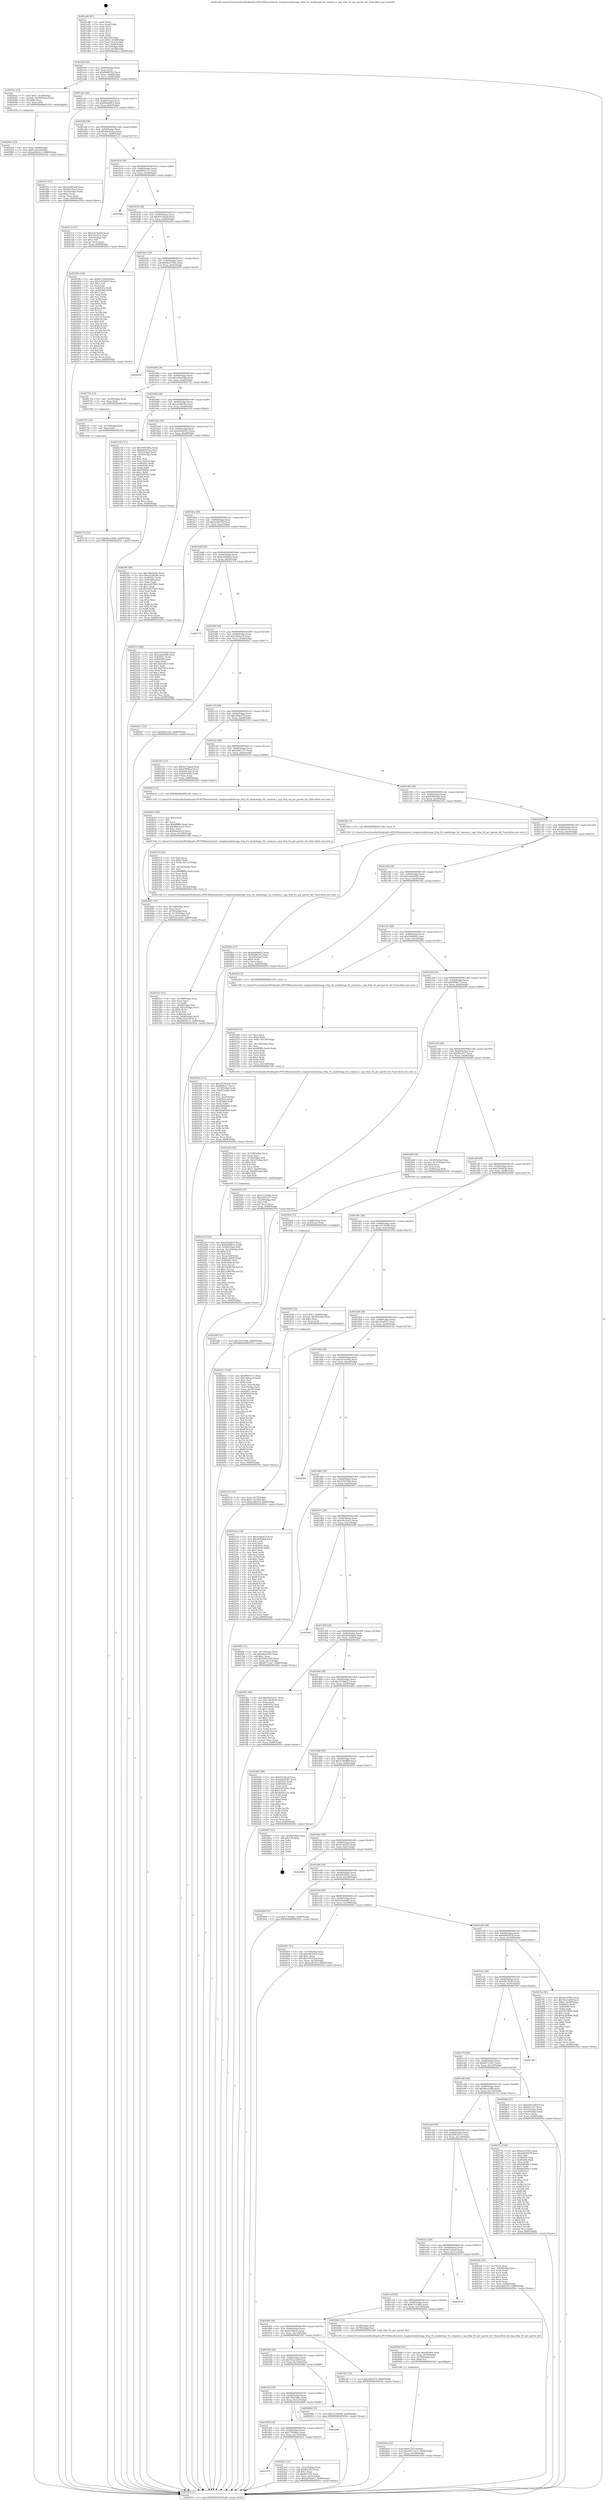 digraph "0x401a90" {
  label = "0x401a90 (/mnt/c/Users/mathe/Desktop/tcc/POCII/binaries/extr_tenginemodulesngx_http_tfs_modulengx_tfs_common.c_ngx_http_tfs_get_parent_dir_Final-ollvm.out::main(0))"
  labelloc = "t"
  node[shape=record]

  Entry [label="",width=0.3,height=0.3,shape=circle,fillcolor=black,style=filled]
  "0x401abf" [label="{
     0x401abf [29]\l
     | [instrs]\l
     &nbsp;&nbsp;0x401abf \<+3\>: mov -0x80(%rbp),%eax\l
     &nbsp;&nbsp;0x401ac2 \<+2\>: mov %eax,%ecx\l
     &nbsp;&nbsp;0x401ac4 \<+6\>: sub $0x846fb762,%ecx\l
     &nbsp;&nbsp;0x401aca \<+6\>: mov %eax,-0x84(%rbp)\l
     &nbsp;&nbsp;0x401ad0 \<+6\>: mov %ecx,-0x88(%rbp)\l
     &nbsp;&nbsp;0x401ad6 \<+6\>: je 00000000004020ce \<main+0x63e\>\l
  }"]
  "0x4020ce" [label="{
     0x4020ce [23]\l
     | [instrs]\l
     &nbsp;&nbsp;0x4020ce \<+7\>: movl $0x1,-0x50(%rbp)\l
     &nbsp;&nbsp;0x4020d5 \<+4\>: movslq -0x50(%rbp),%rax\l
     &nbsp;&nbsp;0x4020d9 \<+4\>: shl $0x4,%rax\l
     &nbsp;&nbsp;0x4020dd \<+3\>: mov %rax,%rdi\l
     &nbsp;&nbsp;0x4020e0 \<+5\>: call 0000000000401050 \<malloc@plt\>\l
     | [calls]\l
     &nbsp;&nbsp;0x401050 \{1\} (unknown)\l
  }"]
  "0x401adc" [label="{
     0x401adc [28]\l
     | [instrs]\l
     &nbsp;&nbsp;0x401adc \<+5\>: jmp 0000000000401ae1 \<main+0x51\>\l
     &nbsp;&nbsp;0x401ae1 \<+6\>: mov -0x84(%rbp),%eax\l
     &nbsp;&nbsp;0x401ae7 \<+5\>: sub $0x89dde8c3,%eax\l
     &nbsp;&nbsp;0x401aec \<+6\>: mov %eax,-0x8c(%rbp)\l
     &nbsp;&nbsp;0x401af2 \<+6\>: je 0000000000401f7e \<main+0x4ee\>\l
  }"]
  Exit [label="",width=0.3,height=0.3,shape=circle,fillcolor=black,style=filled,peripheries=2]
  "0x401f7e" [label="{
     0x401f7e [27]\l
     | [instrs]\l
     &nbsp;&nbsp;0x401f7e \<+5\>: mov $0x2b565be4,%eax\l
     &nbsp;&nbsp;0x401f83 \<+5\>: mov $0x29e32ac2,%ecx\l
     &nbsp;&nbsp;0x401f88 \<+3\>: mov -0x34(%rbp),%edx\l
     &nbsp;&nbsp;0x401f8b \<+3\>: cmp $0x2,%edx\l
     &nbsp;&nbsp;0x401f8e \<+3\>: cmovne %ecx,%eax\l
     &nbsp;&nbsp;0x401f91 \<+3\>: mov %eax,-0x80(%rbp)\l
     &nbsp;&nbsp;0x401f94 \<+5\>: jmp 000000000040293e \<main+0xeae\>\l
  }"]
  "0x401af8" [label="{
     0x401af8 [28]\l
     | [instrs]\l
     &nbsp;&nbsp;0x401af8 \<+5\>: jmp 0000000000401afd \<main+0x6d\>\l
     &nbsp;&nbsp;0x401afd \<+6\>: mov -0x84(%rbp),%eax\l
     &nbsp;&nbsp;0x401b03 \<+5\>: sub $0x8dc822aa,%eax\l
     &nbsp;&nbsp;0x401b08 \<+6\>: mov %eax,-0x90(%rbp)\l
     &nbsp;&nbsp;0x401b0e \<+6\>: je 00000000004021c3 \<main+0x733\>\l
  }"]
  "0x40293e" [label="{
     0x40293e [5]\l
     | [instrs]\l
     &nbsp;&nbsp;0x40293e \<+5\>: jmp 0000000000401abf \<main+0x2f\>\l
  }"]
  "0x401a90" [label="{
     0x401a90 [47]\l
     | [instrs]\l
     &nbsp;&nbsp;0x401a90 \<+1\>: push %rbp\l
     &nbsp;&nbsp;0x401a91 \<+3\>: mov %rsp,%rbp\l
     &nbsp;&nbsp;0x401a94 \<+2\>: push %r15\l
     &nbsp;&nbsp;0x401a96 \<+2\>: push %r14\l
     &nbsp;&nbsp;0x401a98 \<+2\>: push %r13\l
     &nbsp;&nbsp;0x401a9a \<+2\>: push %r12\l
     &nbsp;&nbsp;0x401a9c \<+1\>: push %rbx\l
     &nbsp;&nbsp;0x401a9d \<+7\>: sub $0x128,%rsp\l
     &nbsp;&nbsp;0x401aa4 \<+7\>: movl $0x0,-0x38(%rbp)\l
     &nbsp;&nbsp;0x401aab \<+3\>: mov %edi,-0x3c(%rbp)\l
     &nbsp;&nbsp;0x401aae \<+4\>: mov %rsi,-0x48(%rbp)\l
     &nbsp;&nbsp;0x401ab2 \<+3\>: mov -0x3c(%rbp),%edi\l
     &nbsp;&nbsp;0x401ab5 \<+3\>: mov %edi,-0x34(%rbp)\l
     &nbsp;&nbsp;0x401ab8 \<+7\>: movl $0x89dde8c3,-0x80(%rbp)\l
  }"]
  "0x402733" [label="{
     0x402733 [12]\l
     | [instrs]\l
     &nbsp;&nbsp;0x402733 \<+7\>: movl $0x4bea348b,-0x80(%rbp)\l
     &nbsp;&nbsp;0x40273a \<+5\>: jmp 000000000040293e \<main+0xeae\>\l
  }"]
  "0x4021c3" [label="{
     0x4021c3 [27]\l
     | [instrs]\l
     &nbsp;&nbsp;0x4021c3 \<+5\>: mov $0x1d17b5d0,%eax\l
     &nbsp;&nbsp;0x4021c8 \<+5\>: mov $0x1f2ef521,%ecx\l
     &nbsp;&nbsp;0x4021cd \<+3\>: mov -0x2a(%rbp),%dl\l
     &nbsp;&nbsp;0x4021d0 \<+3\>: test $0x1,%dl\l
     &nbsp;&nbsp;0x4021d3 \<+3\>: cmovne %ecx,%eax\l
     &nbsp;&nbsp;0x4021d6 \<+3\>: mov %eax,-0x80(%rbp)\l
     &nbsp;&nbsp;0x4021d9 \<+5\>: jmp 000000000040293e \<main+0xeae\>\l
  }"]
  "0x401b14" [label="{
     0x401b14 [28]\l
     | [instrs]\l
     &nbsp;&nbsp;0x401b14 \<+5\>: jmp 0000000000401b19 \<main+0x89\>\l
     &nbsp;&nbsp;0x401b19 \<+6\>: mov -0x84(%rbp),%eax\l
     &nbsp;&nbsp;0x401b1f \<+5\>: sub $0x9003c111,%eax\l
     &nbsp;&nbsp;0x401b24 \<+6\>: mov %eax,-0x94(%rbp)\l
     &nbsp;&nbsp;0x401b2a \<+6\>: je 000000000040286c \<main+0xddc\>\l
  }"]
  "0x402727" [label="{
     0x402727 [12]\l
     | [instrs]\l
     &nbsp;&nbsp;0x402727 \<+4\>: mov -0x70(%rbp),%rax\l
     &nbsp;&nbsp;0x40272b \<+3\>: mov %rax,%rdi\l
     &nbsp;&nbsp;0x40272e \<+5\>: call 0000000000401030 \<free@plt\>\l
     | [calls]\l
     &nbsp;&nbsp;0x401030 \{1\} (unknown)\l
  }"]
  "0x40286c" [label="{
     0x40286c\l
  }", style=dashed]
  "0x401b30" [label="{
     0x401b30 [28]\l
     | [instrs]\l
     &nbsp;&nbsp;0x401b30 \<+5\>: jmp 0000000000401b35 \<main+0xa5\>\l
     &nbsp;&nbsp;0x401b35 \<+6\>: mov -0x84(%rbp),%eax\l
     &nbsp;&nbsp;0x401b3b \<+5\>: sub $0x93c7baed,%eax\l
     &nbsp;&nbsp;0x401b40 \<+6\>: mov %eax,-0x98(%rbp)\l
     &nbsp;&nbsp;0x401b46 \<+6\>: je 00000000004023fb \<main+0x96b\>\l
  }"]
  "0x4026f0" [label="{
     0x4026f0 [12]\l
     | [instrs]\l
     &nbsp;&nbsp;0x4026f0 \<+7\>: movl $0x23ef7d46,-0x80(%rbp)\l
     &nbsp;&nbsp;0x4026f7 \<+5\>: jmp 000000000040293e \<main+0xeae\>\l
  }"]
  "0x4023fb" [label="{
     0x4023fb [134]\l
     | [instrs]\l
     &nbsp;&nbsp;0x4023fb \<+5\>: mov $0x65120caf,%eax\l
     &nbsp;&nbsp;0x402400 \<+5\>: mov $0x32294613,%ecx\l
     &nbsp;&nbsp;0x402405 \<+2\>: mov $0x1,%dl\l
     &nbsp;&nbsp;0x402407 \<+2\>: xor %esi,%esi\l
     &nbsp;&nbsp;0x402409 \<+7\>: mov 0x40505c,%edi\l
     &nbsp;&nbsp;0x402410 \<+8\>: mov 0x405060,%r8d\l
     &nbsp;&nbsp;0x402418 \<+3\>: sub $0x1,%esi\l
     &nbsp;&nbsp;0x40241b \<+3\>: mov %edi,%r9d\l
     &nbsp;&nbsp;0x40241e \<+3\>: add %esi,%r9d\l
     &nbsp;&nbsp;0x402421 \<+4\>: imul %r9d,%edi\l
     &nbsp;&nbsp;0x402425 \<+3\>: and $0x1,%edi\l
     &nbsp;&nbsp;0x402428 \<+3\>: cmp $0x0,%edi\l
     &nbsp;&nbsp;0x40242b \<+4\>: sete %r10b\l
     &nbsp;&nbsp;0x40242f \<+4\>: cmp $0xa,%r8d\l
     &nbsp;&nbsp;0x402433 \<+4\>: setl %r11b\l
     &nbsp;&nbsp;0x402437 \<+3\>: mov %r10b,%bl\l
     &nbsp;&nbsp;0x40243a \<+3\>: xor $0xff,%bl\l
     &nbsp;&nbsp;0x40243d \<+3\>: mov %r11b,%r14b\l
     &nbsp;&nbsp;0x402440 \<+4\>: xor $0xff,%r14b\l
     &nbsp;&nbsp;0x402444 \<+3\>: xor $0x1,%dl\l
     &nbsp;&nbsp;0x402447 \<+3\>: mov %bl,%r15b\l
     &nbsp;&nbsp;0x40244a \<+4\>: and $0xff,%r15b\l
     &nbsp;&nbsp;0x40244e \<+3\>: and %dl,%r10b\l
     &nbsp;&nbsp;0x402451 \<+3\>: mov %r14b,%r12b\l
     &nbsp;&nbsp;0x402454 \<+4\>: and $0xff,%r12b\l
     &nbsp;&nbsp;0x402458 \<+3\>: and %dl,%r11b\l
     &nbsp;&nbsp;0x40245b \<+3\>: or %r10b,%r15b\l
     &nbsp;&nbsp;0x40245e \<+3\>: or %r11b,%r12b\l
     &nbsp;&nbsp;0x402461 \<+3\>: xor %r12b,%r15b\l
     &nbsp;&nbsp;0x402464 \<+3\>: or %r14b,%bl\l
     &nbsp;&nbsp;0x402467 \<+3\>: xor $0xff,%bl\l
     &nbsp;&nbsp;0x40246a \<+3\>: or $0x1,%dl\l
     &nbsp;&nbsp;0x40246d \<+2\>: and %dl,%bl\l
     &nbsp;&nbsp;0x40246f \<+3\>: or %bl,%r15b\l
     &nbsp;&nbsp;0x402472 \<+4\>: test $0x1,%r15b\l
     &nbsp;&nbsp;0x402476 \<+3\>: cmovne %ecx,%eax\l
     &nbsp;&nbsp;0x402479 \<+3\>: mov %eax,-0x80(%rbp)\l
     &nbsp;&nbsp;0x40247c \<+5\>: jmp 000000000040293e \<main+0xeae\>\l
  }"]
  "0x401b4c" [label="{
     0x401b4c [28]\l
     | [instrs]\l
     &nbsp;&nbsp;0x401b4c \<+5\>: jmp 0000000000401b51 \<main+0xc1\>\l
     &nbsp;&nbsp;0x401b51 \<+6\>: mov -0x84(%rbp),%eax\l
     &nbsp;&nbsp;0x401b57 \<+5\>: sub $0x9cc0785e,%eax\l
     &nbsp;&nbsp;0x401b5c \<+6\>: mov %eax,-0x9c(%rbp)\l
     &nbsp;&nbsp;0x401b62 \<+6\>: je 0000000000402930 \<main+0xea0\>\l
  }"]
  "0x4026a4" [label="{
     0x4026a4 [25]\l
     | [instrs]\l
     &nbsp;&nbsp;0x4026a4 \<+7\>: movl $0x0,-0x7c(%rbp)\l
     &nbsp;&nbsp;0x4026ab \<+7\>: movl $0x49715ae7,-0x80(%rbp)\l
     &nbsp;&nbsp;0x4026b2 \<+6\>: mov %eax,-0x148(%rbp)\l
     &nbsp;&nbsp;0x4026b8 \<+5\>: jmp 000000000040293e \<main+0xeae\>\l
  }"]
  "0x402930" [label="{
     0x402930\l
  }", style=dashed]
  "0x401b68" [label="{
     0x401b68 [28]\l
     | [instrs]\l
     &nbsp;&nbsp;0x401b68 \<+5\>: jmp 0000000000401b6d \<main+0xdd\>\l
     &nbsp;&nbsp;0x401b6d \<+6\>: mov -0x84(%rbp),%eax\l
     &nbsp;&nbsp;0x401b73 \<+5\>: sub $0xa30a106d,%eax\l
     &nbsp;&nbsp;0x401b78 \<+6\>: mov %eax,-0xa0(%rbp)\l
     &nbsp;&nbsp;0x401b7e \<+6\>: je 000000000040271b \<main+0xc8b\>\l
  }"]
  "0x40268d" [label="{
     0x40268d [23]\l
     | [instrs]\l
     &nbsp;&nbsp;0x40268d \<+10\>: movabs $0x4030b6,%rdi\l
     &nbsp;&nbsp;0x402697 \<+3\>: mov %eax,-0x78(%rbp)\l
     &nbsp;&nbsp;0x40269a \<+3\>: mov -0x78(%rbp),%esi\l
     &nbsp;&nbsp;0x40269d \<+2\>: mov $0x0,%al\l
     &nbsp;&nbsp;0x40269f \<+5\>: call 0000000000401040 \<printf@plt\>\l
     | [calls]\l
     &nbsp;&nbsp;0x401040 \{1\} (unknown)\l
  }"]
  "0x40271b" [label="{
     0x40271b [12]\l
     | [instrs]\l
     &nbsp;&nbsp;0x40271b \<+4\>: mov -0x58(%rbp),%rax\l
     &nbsp;&nbsp;0x40271f \<+3\>: mov %rax,%rdi\l
     &nbsp;&nbsp;0x402722 \<+5\>: call 0000000000401030 \<free@plt\>\l
     | [calls]\l
     &nbsp;&nbsp;0x401030 \{1\} (unknown)\l
  }"]
  "0x401b84" [label="{
     0x401b84 [28]\l
     | [instrs]\l
     &nbsp;&nbsp;0x401b84 \<+5\>: jmp 0000000000401b89 \<main+0xf9\>\l
     &nbsp;&nbsp;0x401b89 \<+6\>: mov -0x84(%rbp),%eax\l
     &nbsp;&nbsp;0x401b8f \<+5\>: sub $0xa320638a,%eax\l
     &nbsp;&nbsp;0x401b94 \<+6\>: mov %eax,-0xa4(%rbp)\l
     &nbsp;&nbsp;0x401b9a \<+6\>: je 0000000000402154 \<main+0x6c4\>\l
  }"]
  "0x402641" [label="{
     0x402641 [32]\l
     | [instrs]\l
     &nbsp;&nbsp;0x402641 \<+6\>: mov -0x144(%rbp),%ecx\l
     &nbsp;&nbsp;0x402647 \<+3\>: imul %eax,%ecx\l
     &nbsp;&nbsp;0x40264a \<+4\>: mov -0x70(%rbp),%rsi\l
     &nbsp;&nbsp;0x40264e \<+4\>: movslq -0x74(%rbp),%rdi\l
     &nbsp;&nbsp;0x402652 \<+3\>: mov %ecx,(%rsi,%rdi,4)\l
     &nbsp;&nbsp;0x402655 \<+7\>: movl $0x435ced42,-0x80(%rbp)\l
     &nbsp;&nbsp;0x40265c \<+5\>: jmp 000000000040293e \<main+0xeae\>\l
  }"]
  "0x402154" [label="{
     0x402154 [111]\l
     | [instrs]\l
     &nbsp;&nbsp;0x402154 \<+5\>: mov $0x7683584a,%eax\l
     &nbsp;&nbsp;0x402159 \<+5\>: mov $0x8dc822aa,%ecx\l
     &nbsp;&nbsp;0x40215e \<+3\>: mov -0x5c(%rbp),%edx\l
     &nbsp;&nbsp;0x402161 \<+3\>: cmp -0x50(%rbp),%edx\l
     &nbsp;&nbsp;0x402164 \<+4\>: setl %sil\l
     &nbsp;&nbsp;0x402168 \<+4\>: and $0x1,%sil\l
     &nbsp;&nbsp;0x40216c \<+4\>: mov %sil,-0x2a(%rbp)\l
     &nbsp;&nbsp;0x402170 \<+7\>: mov 0x40505c,%edx\l
     &nbsp;&nbsp;0x402177 \<+7\>: mov 0x405060,%edi\l
     &nbsp;&nbsp;0x40217e \<+3\>: mov %edx,%r8d\l
     &nbsp;&nbsp;0x402181 \<+7\>: add $0xf16f4f2e,%r8d\l
     &nbsp;&nbsp;0x402188 \<+4\>: sub $0x1,%r8d\l
     &nbsp;&nbsp;0x40218c \<+7\>: sub $0xf16f4f2e,%r8d\l
     &nbsp;&nbsp;0x402193 \<+4\>: imul %r8d,%edx\l
     &nbsp;&nbsp;0x402197 \<+3\>: and $0x1,%edx\l
     &nbsp;&nbsp;0x40219a \<+3\>: cmp $0x0,%edx\l
     &nbsp;&nbsp;0x40219d \<+4\>: sete %sil\l
     &nbsp;&nbsp;0x4021a1 \<+3\>: cmp $0xa,%edi\l
     &nbsp;&nbsp;0x4021a4 \<+4\>: setl %r9b\l
     &nbsp;&nbsp;0x4021a8 \<+3\>: mov %sil,%r10b\l
     &nbsp;&nbsp;0x4021ab \<+3\>: and %r9b,%r10b\l
     &nbsp;&nbsp;0x4021ae \<+3\>: xor %r9b,%sil\l
     &nbsp;&nbsp;0x4021b1 \<+3\>: or %sil,%r10b\l
     &nbsp;&nbsp;0x4021b4 \<+4\>: test $0x1,%r10b\l
     &nbsp;&nbsp;0x4021b8 \<+3\>: cmovne %ecx,%eax\l
     &nbsp;&nbsp;0x4021bb \<+3\>: mov %eax,-0x80(%rbp)\l
     &nbsp;&nbsp;0x4021be \<+5\>: jmp 000000000040293e \<main+0xeae\>\l
  }"]
  "0x401ba0" [label="{
     0x401ba0 [28]\l
     | [instrs]\l
     &nbsp;&nbsp;0x401ba0 \<+5\>: jmp 0000000000401ba5 \<main+0x115\>\l
     &nbsp;&nbsp;0x401ba5 \<+6\>: mov -0x84(%rbp),%eax\l
     &nbsp;&nbsp;0x401bab \<+5\>: sub $0xad58a912,%eax\l
     &nbsp;&nbsp;0x401bb0 \<+6\>: mov %eax,-0xa8(%rbp)\l
     &nbsp;&nbsp;0x401bb6 \<+6\>: je 00000000004020fc \<main+0x66c\>\l
  }"]
  "0x402619" [label="{
     0x402619 [40]\l
     | [instrs]\l
     &nbsp;&nbsp;0x402619 \<+5\>: mov $0x2,%ecx\l
     &nbsp;&nbsp;0x40261e \<+1\>: cltd\l
     &nbsp;&nbsp;0x40261f \<+2\>: idiv %ecx\l
     &nbsp;&nbsp;0x402621 \<+6\>: imul $0xfffffffe,%edx,%ecx\l
     &nbsp;&nbsp;0x402627 \<+6\>: add $0x49e6a3a3,%ecx\l
     &nbsp;&nbsp;0x40262d \<+3\>: add $0x1,%ecx\l
     &nbsp;&nbsp;0x402630 \<+6\>: sub $0x49e6a3a3,%ecx\l
     &nbsp;&nbsp;0x402636 \<+6\>: mov %ecx,-0x144(%rbp)\l
     &nbsp;&nbsp;0x40263c \<+5\>: call 0000000000401160 \<next_i\>\l
     | [calls]\l
     &nbsp;&nbsp;0x401160 \{1\} (/mnt/c/Users/mathe/Desktop/tcc/POCII/binaries/extr_tenginemodulesngx_http_tfs_modulengx_tfs_common.c_ngx_http_tfs_get_parent_dir_Final-ollvm.out::next_i)\l
  }"]
  "0x4020fc" [label="{
     0x4020fc [88]\l
     | [instrs]\l
     &nbsp;&nbsp;0x4020fc \<+5\>: mov $0x7683584a,%eax\l
     &nbsp;&nbsp;0x402101 \<+5\>: mov $0xa320638a,%ecx\l
     &nbsp;&nbsp;0x402106 \<+7\>: mov 0x40505c,%edx\l
     &nbsp;&nbsp;0x40210d \<+7\>: mov 0x405060,%esi\l
     &nbsp;&nbsp;0x402114 \<+2\>: mov %edx,%edi\l
     &nbsp;&nbsp;0x402116 \<+6\>: sub $0x3a8378d5,%edi\l
     &nbsp;&nbsp;0x40211c \<+3\>: sub $0x1,%edi\l
     &nbsp;&nbsp;0x40211f \<+6\>: add $0x3a8378d5,%edi\l
     &nbsp;&nbsp;0x402125 \<+3\>: imul %edi,%edx\l
     &nbsp;&nbsp;0x402128 \<+3\>: and $0x1,%edx\l
     &nbsp;&nbsp;0x40212b \<+3\>: cmp $0x0,%edx\l
     &nbsp;&nbsp;0x40212e \<+4\>: sete %r8b\l
     &nbsp;&nbsp;0x402132 \<+3\>: cmp $0xa,%esi\l
     &nbsp;&nbsp;0x402135 \<+4\>: setl %r9b\l
     &nbsp;&nbsp;0x402139 \<+3\>: mov %r8b,%r10b\l
     &nbsp;&nbsp;0x40213c \<+3\>: and %r9b,%r10b\l
     &nbsp;&nbsp;0x40213f \<+3\>: xor %r9b,%r8b\l
     &nbsp;&nbsp;0x402142 \<+3\>: or %r8b,%r10b\l
     &nbsp;&nbsp;0x402145 \<+4\>: test $0x1,%r10b\l
     &nbsp;&nbsp;0x402149 \<+3\>: cmovne %ecx,%eax\l
     &nbsp;&nbsp;0x40214c \<+3\>: mov %eax,-0x80(%rbp)\l
     &nbsp;&nbsp;0x40214f \<+5\>: jmp 000000000040293e \<main+0xeae\>\l
  }"]
  "0x401bbc" [label="{
     0x401bbc [28]\l
     | [instrs]\l
     &nbsp;&nbsp;0x401bbc \<+5\>: jmp 0000000000401bc1 \<main+0x131\>\l
     &nbsp;&nbsp;0x401bc1 \<+6\>: mov -0x84(%rbp),%eax\l
     &nbsp;&nbsp;0x401bc7 \<+5\>: sub $0xaed8191f,%eax\l
     &nbsp;&nbsp;0x401bcc \<+6\>: mov %eax,-0xac(%rbp)\l
     &nbsp;&nbsp;0x401bd2 \<+6\>: je 0000000000402532 \<main+0xaa2\>\l
  }"]
  "0x40251b" [label="{
     0x40251b [23]\l
     | [instrs]\l
     &nbsp;&nbsp;0x40251b \<+4\>: mov %rax,-0x70(%rbp)\l
     &nbsp;&nbsp;0x40251f \<+7\>: movl $0x0,-0x74(%rbp)\l
     &nbsp;&nbsp;0x402526 \<+7\>: movl $0xaed8191f,-0x80(%rbp)\l
     &nbsp;&nbsp;0x40252d \<+5\>: jmp 000000000040293e \<main+0xeae\>\l
  }"]
  "0x402532" [label="{
     0x402532 [88]\l
     | [instrs]\l
     &nbsp;&nbsp;0x402532 \<+5\>: mov $0x207d1b65,%eax\l
     &nbsp;&nbsp;0x402537 \<+5\>: mov $0xeabe4490,%ecx\l
     &nbsp;&nbsp;0x40253c \<+7\>: mov 0x40505c,%edx\l
     &nbsp;&nbsp;0x402543 \<+7\>: mov 0x405060,%esi\l
     &nbsp;&nbsp;0x40254a \<+2\>: mov %edx,%edi\l
     &nbsp;&nbsp;0x40254c \<+6\>: add $0x3bd1b9c3,%edi\l
     &nbsp;&nbsp;0x402552 \<+3\>: sub $0x1,%edi\l
     &nbsp;&nbsp;0x402555 \<+6\>: sub $0x3bd1b9c3,%edi\l
     &nbsp;&nbsp;0x40255b \<+3\>: imul %edi,%edx\l
     &nbsp;&nbsp;0x40255e \<+3\>: and $0x1,%edx\l
     &nbsp;&nbsp;0x402561 \<+3\>: cmp $0x0,%edx\l
     &nbsp;&nbsp;0x402564 \<+4\>: sete %r8b\l
     &nbsp;&nbsp;0x402568 \<+3\>: cmp $0xa,%esi\l
     &nbsp;&nbsp;0x40256b \<+4\>: setl %r9b\l
     &nbsp;&nbsp;0x40256f \<+3\>: mov %r8b,%r10b\l
     &nbsp;&nbsp;0x402572 \<+3\>: and %r9b,%r10b\l
     &nbsp;&nbsp;0x402575 \<+3\>: xor %r9b,%r8b\l
     &nbsp;&nbsp;0x402578 \<+3\>: or %r8b,%r10b\l
     &nbsp;&nbsp;0x40257b \<+4\>: test $0x1,%r10b\l
     &nbsp;&nbsp;0x40257f \<+3\>: cmovne %ecx,%eax\l
     &nbsp;&nbsp;0x402582 \<+3\>: mov %eax,-0x80(%rbp)\l
     &nbsp;&nbsp;0x402585 \<+5\>: jmp 000000000040293e \<main+0xeae\>\l
  }"]
  "0x401bd8" [label="{
     0x401bd8 [28]\l
     | [instrs]\l
     &nbsp;&nbsp;0x401bd8 \<+5\>: jmp 0000000000401bdd \<main+0x14d\>\l
     &nbsp;&nbsp;0x401bdd \<+6\>: mov -0x84(%rbp),%eax\l
     &nbsp;&nbsp;0x401be3 \<+5\>: sub $0xbe49dd55,%eax\l
     &nbsp;&nbsp;0x401be8 \<+6\>: mov %eax,-0xb0(%rbp)\l
     &nbsp;&nbsp;0x401bee \<+6\>: je 000000000040273f \<main+0xcaf\>\l
  }"]
  "0x401f74" [label="{
     0x401f74\l
  }", style=dashed]
  "0x40273f" [label="{
     0x40273f\l
  }", style=dashed]
  "0x401bf4" [label="{
     0x401bf4 [28]\l
     | [instrs]\l
     &nbsp;&nbsp;0x401bf4 \<+5\>: jmp 0000000000401bf9 \<main+0x169\>\l
     &nbsp;&nbsp;0x401bf9 \<+6\>: mov -0x84(%rbp),%eax\l
     &nbsp;&nbsp;0x401bff \<+5\>: sub $0xc0b9acc9,%eax\l
     &nbsp;&nbsp;0x401c04 \<+6\>: mov %eax,-0xb4(%rbp)\l
     &nbsp;&nbsp;0x401c0a \<+6\>: je 00000000004020a7 \<main+0x617\>\l
  }"]
  "0x4024e5" [label="{
     0x4024e5 [31]\l
     | [instrs]\l
     &nbsp;&nbsp;0x4024e5 \<+3\>: mov -0x5c(%rbp),%eax\l
     &nbsp;&nbsp;0x4024e8 \<+5\>: add $0xffc5185,%eax\l
     &nbsp;&nbsp;0x4024ed \<+3\>: add $0x1,%eax\l
     &nbsp;&nbsp;0x4024f0 \<+5\>: sub $0xffc5185,%eax\l
     &nbsp;&nbsp;0x4024f5 \<+3\>: mov %eax,-0x5c(%rbp)\l
     &nbsp;&nbsp;0x4024f8 \<+7\>: movl $0xad58a912,-0x80(%rbp)\l
     &nbsp;&nbsp;0x4024ff \<+5\>: jmp 000000000040293e \<main+0xeae\>\l
  }"]
  "0x4020a7" [label="{
     0x4020a7 [12]\l
     | [instrs]\l
     &nbsp;&nbsp;0x4020a7 \<+7\>: movl $0xe8c614ce,-0x80(%rbp)\l
     &nbsp;&nbsp;0x4020ae \<+5\>: jmp 000000000040293e \<main+0xeae\>\l
  }"]
  "0x401c10" [label="{
     0x401c10 [28]\l
     | [instrs]\l
     &nbsp;&nbsp;0x401c10 \<+5\>: jmp 0000000000401c15 \<main+0x185\>\l
     &nbsp;&nbsp;0x401c15 \<+6\>: mov -0x84(%rbp),%eax\l
     &nbsp;&nbsp;0x401c1b \<+5\>: sub $0xc4b9cf79,%eax\l
     &nbsp;&nbsp;0x401c20 \<+6\>: mov %eax,-0xb8(%rbp)\l
     &nbsp;&nbsp;0x401c26 \<+6\>: je 0000000000402353 \<main+0x8c3\>\l
  }"]
  "0x401f58" [label="{
     0x401f58 [28]\l
     | [instrs]\l
     &nbsp;&nbsp;0x401f58 \<+5\>: jmp 0000000000401f5d \<main+0x4cd\>\l
     &nbsp;&nbsp;0x401f5d \<+6\>: mov -0x84(%rbp),%eax\l
     &nbsp;&nbsp;0x401f63 \<+5\>: sub $0x7785f8ac,%eax\l
     &nbsp;&nbsp;0x401f68 \<+6\>: mov %eax,-0x130(%rbp)\l
     &nbsp;&nbsp;0x401f6e \<+6\>: je 00000000004024e5 \<main+0xa55\>\l
  }"]
  "0x402353" [label="{
     0x402353 [27]\l
     | [instrs]\l
     &nbsp;&nbsp;0x402353 \<+5\>: mov $0x93c7baed,%eax\l
     &nbsp;&nbsp;0x402358 \<+5\>: mov $0xd3f99bad,%ecx\l
     &nbsp;&nbsp;0x40235d \<+3\>: mov -0x64(%rbp),%edx\l
     &nbsp;&nbsp;0x402360 \<+3\>: cmp -0x60(%rbp),%edx\l
     &nbsp;&nbsp;0x402363 \<+3\>: cmovl %ecx,%eax\l
     &nbsp;&nbsp;0x402366 \<+3\>: mov %eax,-0x80(%rbp)\l
     &nbsp;&nbsp;0x402369 \<+5\>: jmp 000000000040293e \<main+0xeae\>\l
  }"]
  "0x401c2c" [label="{
     0x401c2c [28]\l
     | [instrs]\l
     &nbsp;&nbsp;0x401c2c \<+5\>: jmp 0000000000401c31 \<main+0x1a1\>\l
     &nbsp;&nbsp;0x401c31 \<+6\>: mov -0x84(%rbp),%eax\l
     &nbsp;&nbsp;0x401c37 \<+5\>: sub $0xcb951c57,%eax\l
     &nbsp;&nbsp;0x401c3c \<+6\>: mov %eax,-0xbc(%rbp)\l
     &nbsp;&nbsp;0x401c42 \<+6\>: je 0000000000402614 \<main+0xb84\>\l
  }"]
  "0x402888" [label="{
     0x402888\l
  }", style=dashed]
  "0x402614" [label="{
     0x402614 [5]\l
     | [instrs]\l
     &nbsp;&nbsp;0x402614 \<+5\>: call 0000000000401160 \<next_i\>\l
     | [calls]\l
     &nbsp;&nbsp;0x401160 \{1\} (/mnt/c/Users/mathe/Desktop/tcc/POCII/binaries/extr_tenginemodulesngx_http_tfs_modulengx_tfs_common.c_ngx_http_tfs_get_parent_dir_Final-ollvm.out::next_i)\l
  }"]
  "0x401c48" [label="{
     0x401c48 [28]\l
     | [instrs]\l
     &nbsp;&nbsp;0x401c48 \<+5\>: jmp 0000000000401c4d \<main+0x1bd\>\l
     &nbsp;&nbsp;0x401c4d \<+6\>: mov -0x84(%rbp),%eax\l
     &nbsp;&nbsp;0x401c53 \<+5\>: sub $0xd3f99bad,%eax\l
     &nbsp;&nbsp;0x401c58 \<+6\>: mov %eax,-0xc0(%rbp)\l
     &nbsp;&nbsp;0x401c5e \<+6\>: je 000000000040236e \<main+0x8de\>\l
  }"]
  "0x401f3c" [label="{
     0x401f3c [28]\l
     | [instrs]\l
     &nbsp;&nbsp;0x401f3c \<+5\>: jmp 0000000000401f41 \<main+0x4b1\>\l
     &nbsp;&nbsp;0x401f41 \<+6\>: mov -0x84(%rbp),%eax\l
     &nbsp;&nbsp;0x401f47 \<+5\>: sub $0x7683584a,%eax\l
     &nbsp;&nbsp;0x401f4c \<+6\>: mov %eax,-0x12c(%rbp)\l
     &nbsp;&nbsp;0x401f52 \<+6\>: je 0000000000402888 \<main+0xdf8\>\l
  }"]
  "0x40236e" [label="{
     0x40236e [5]\l
     | [instrs]\l
     &nbsp;&nbsp;0x40236e \<+5\>: call 0000000000401160 \<next_i\>\l
     | [calls]\l
     &nbsp;&nbsp;0x401160 \{1\} (/mnt/c/Users/mathe/Desktop/tcc/POCII/binaries/extr_tenginemodulesngx_http_tfs_modulengx_tfs_common.c_ngx_http_tfs_get_parent_dir_Final-ollvm.out::next_i)\l
  }"]
  "0x401c64" [label="{
     0x401c64 [28]\l
     | [instrs]\l
     &nbsp;&nbsp;0x401c64 \<+5\>: jmp 0000000000401c69 \<main+0x1d9\>\l
     &nbsp;&nbsp;0x401c69 \<+6\>: mov -0x84(%rbp),%eax\l
     &nbsp;&nbsp;0x401c6f \<+5\>: sub $0xe8c614ce,%eax\l
     &nbsp;&nbsp;0x401c74 \<+6\>: mov %eax,-0xc4(%rbp)\l
     &nbsp;&nbsp;0x401c7a \<+6\>: je 00000000004020b3 \<main+0x623\>\l
  }"]
  "0x40284b" [label="{
     0x40284b [12]\l
     | [instrs]\l
     &nbsp;&nbsp;0x40284b \<+7\>: movl $0x3c394894,-0x80(%rbp)\l
     &nbsp;&nbsp;0x402852 \<+5\>: jmp 000000000040293e \<main+0xeae\>\l
  }"]
  "0x4020b3" [label="{
     0x4020b3 [27]\l
     | [instrs]\l
     &nbsp;&nbsp;0x4020b3 \<+5\>: mov $0xbe49dd55,%eax\l
     &nbsp;&nbsp;0x4020b8 \<+5\>: mov $0x846fb762,%ecx\l
     &nbsp;&nbsp;0x4020bd \<+3\>: mov -0x30(%rbp),%edx\l
     &nbsp;&nbsp;0x4020c0 \<+3\>: cmp $0x0,%edx\l
     &nbsp;&nbsp;0x4020c3 \<+3\>: cmove %ecx,%eax\l
     &nbsp;&nbsp;0x4020c6 \<+3\>: mov %eax,-0x80(%rbp)\l
     &nbsp;&nbsp;0x4020c9 \<+5\>: jmp 000000000040293e \<main+0xeae\>\l
  }"]
  "0x401c80" [label="{
     0x401c80 [28]\l
     | [instrs]\l
     &nbsp;&nbsp;0x401c80 \<+5\>: jmp 0000000000401c85 \<main+0x1f5\>\l
     &nbsp;&nbsp;0x401c85 \<+6\>: mov -0x84(%rbp),%eax\l
     &nbsp;&nbsp;0x401c8b \<+5\>: sub $0xeabe4490,%eax\l
     &nbsp;&nbsp;0x401c90 \<+6\>: mov %eax,-0xc8(%rbp)\l
     &nbsp;&nbsp;0x401c96 \<+6\>: je 000000000040258a \<main+0xafa\>\l
  }"]
  "0x4023a7" [label="{
     0x4023a7 [51]\l
     | [instrs]\l
     &nbsp;&nbsp;0x4023a7 \<+6\>: mov -0x140(%rbp),%ecx\l
     &nbsp;&nbsp;0x4023ad \<+3\>: imul %eax,%ecx\l
     &nbsp;&nbsp;0x4023b0 \<+3\>: mov %cl,%r8b\l
     &nbsp;&nbsp;0x4023b3 \<+4\>: mov -0x58(%rbp),%r9\l
     &nbsp;&nbsp;0x4023b7 \<+4\>: movslq -0x5c(%rbp),%r10\l
     &nbsp;&nbsp;0x4023bb \<+4\>: shl $0x4,%r10\l
     &nbsp;&nbsp;0x4023bf \<+3\>: add %r10,%r9\l
     &nbsp;&nbsp;0x4023c2 \<+4\>: mov 0x8(%r9),%r9\l
     &nbsp;&nbsp;0x4023c6 \<+4\>: movslq -0x64(%rbp),%r10\l
     &nbsp;&nbsp;0x4023ca \<+4\>: mov %r8b,(%r9,%r10,1)\l
     &nbsp;&nbsp;0x4023ce \<+7\>: movl $0x60634c7c,-0x80(%rbp)\l
     &nbsp;&nbsp;0x4023d5 \<+5\>: jmp 000000000040293e \<main+0xeae\>\l
  }"]
  "0x40258a" [label="{
     0x40258a [111]\l
     | [instrs]\l
     &nbsp;&nbsp;0x40258a \<+5\>: mov $0x207d1b65,%eax\l
     &nbsp;&nbsp;0x40258f \<+5\>: mov $0x66f8a17,%ecx\l
     &nbsp;&nbsp;0x402594 \<+3\>: mov -0x74(%rbp),%edx\l
     &nbsp;&nbsp;0x402597 \<+3\>: cmp -0x68(%rbp),%edx\l
     &nbsp;&nbsp;0x40259a \<+4\>: setl %sil\l
     &nbsp;&nbsp;0x40259e \<+4\>: and $0x1,%sil\l
     &nbsp;&nbsp;0x4025a2 \<+4\>: mov %sil,-0x29(%rbp)\l
     &nbsp;&nbsp;0x4025a6 \<+7\>: mov 0x40505c,%edx\l
     &nbsp;&nbsp;0x4025ad \<+7\>: mov 0x405060,%edi\l
     &nbsp;&nbsp;0x4025b4 \<+3\>: mov %edx,%r8d\l
     &nbsp;&nbsp;0x4025b7 \<+7\>: add $0x56dd92d4,%r8d\l
     &nbsp;&nbsp;0x4025be \<+4\>: sub $0x1,%r8d\l
     &nbsp;&nbsp;0x4025c2 \<+7\>: sub $0x56dd92d4,%r8d\l
     &nbsp;&nbsp;0x4025c9 \<+4\>: imul %r8d,%edx\l
     &nbsp;&nbsp;0x4025cd \<+3\>: and $0x1,%edx\l
     &nbsp;&nbsp;0x4025d0 \<+3\>: cmp $0x0,%edx\l
     &nbsp;&nbsp;0x4025d3 \<+4\>: sete %sil\l
     &nbsp;&nbsp;0x4025d7 \<+3\>: cmp $0xa,%edi\l
     &nbsp;&nbsp;0x4025da \<+4\>: setl %r9b\l
     &nbsp;&nbsp;0x4025de \<+3\>: mov %sil,%r10b\l
     &nbsp;&nbsp;0x4025e1 \<+3\>: and %r9b,%r10b\l
     &nbsp;&nbsp;0x4025e4 \<+3\>: xor %r9b,%sil\l
     &nbsp;&nbsp;0x4025e7 \<+3\>: or %sil,%r10b\l
     &nbsp;&nbsp;0x4025ea \<+4\>: test $0x1,%r10b\l
     &nbsp;&nbsp;0x4025ee \<+3\>: cmovne %ecx,%eax\l
     &nbsp;&nbsp;0x4025f1 \<+3\>: mov %eax,-0x80(%rbp)\l
     &nbsp;&nbsp;0x4025f4 \<+5\>: jmp 000000000040293e \<main+0xeae\>\l
  }"]
  "0x401c9c" [label="{
     0x401c9c [28]\l
     | [instrs]\l
     &nbsp;&nbsp;0x401c9c \<+5\>: jmp 0000000000401ca1 \<main+0x211\>\l
     &nbsp;&nbsp;0x401ca1 \<+6\>: mov -0x84(%rbp),%eax\l
     &nbsp;&nbsp;0x401ca7 \<+5\>: sub $0x204066d,%eax\l
     &nbsp;&nbsp;0x401cac \<+6\>: mov %eax,-0xcc(%rbp)\l
     &nbsp;&nbsp;0x401cb2 \<+6\>: je 0000000000402264 \<main+0x7d4\>\l
  }"]
  "0x402373" [label="{
     0x402373 [52]\l
     | [instrs]\l
     &nbsp;&nbsp;0x402373 \<+2\>: xor %ecx,%ecx\l
     &nbsp;&nbsp;0x402375 \<+5\>: mov $0x2,%edx\l
     &nbsp;&nbsp;0x40237a \<+6\>: mov %edx,-0x13c(%rbp)\l
     &nbsp;&nbsp;0x402380 \<+1\>: cltd\l
     &nbsp;&nbsp;0x402381 \<+6\>: mov -0x13c(%rbp),%esi\l
     &nbsp;&nbsp;0x402387 \<+2\>: idiv %esi\l
     &nbsp;&nbsp;0x402389 \<+6\>: imul $0xfffffffe,%edx,%edx\l
     &nbsp;&nbsp;0x40238f \<+2\>: mov %ecx,%edi\l
     &nbsp;&nbsp;0x402391 \<+2\>: sub %edx,%edi\l
     &nbsp;&nbsp;0x402393 \<+2\>: mov %ecx,%edx\l
     &nbsp;&nbsp;0x402395 \<+3\>: sub $0x1,%edx\l
     &nbsp;&nbsp;0x402398 \<+2\>: add %edx,%edi\l
     &nbsp;&nbsp;0x40239a \<+2\>: sub %edi,%ecx\l
     &nbsp;&nbsp;0x40239c \<+6\>: mov %ecx,-0x140(%rbp)\l
     &nbsp;&nbsp;0x4023a2 \<+5\>: call 0000000000401160 \<next_i\>\l
     | [calls]\l
     &nbsp;&nbsp;0x401160 \{1\} (/mnt/c/Users/mathe/Desktop/tcc/POCII/binaries/extr_tenginemodulesngx_http_tfs_modulengx_tfs_common.c_ngx_http_tfs_get_parent_dir_Final-ollvm.out::next_i)\l
  }"]
  "0x402264" [label="{
     0x402264 [5]\l
     | [instrs]\l
     &nbsp;&nbsp;0x402264 \<+5\>: call 0000000000401160 \<next_i\>\l
     | [calls]\l
     &nbsp;&nbsp;0x401160 \{1\} (/mnt/c/Users/mathe/Desktop/tcc/POCII/binaries/extr_tenginemodulesngx_http_tfs_modulengx_tfs_common.c_ngx_http_tfs_get_parent_dir_Final-ollvm.out::next_i)\l
  }"]
  "0x401cb8" [label="{
     0x401cb8 [28]\l
     | [instrs]\l
     &nbsp;&nbsp;0x401cb8 \<+5\>: jmp 0000000000401cbd \<main+0x22d\>\l
     &nbsp;&nbsp;0x401cbd \<+6\>: mov -0x84(%rbp),%eax\l
     &nbsp;&nbsp;0x401cc3 \<+5\>: sub $0x66f8a17,%eax\l
     &nbsp;&nbsp;0x401cc8 \<+6\>: mov %eax,-0xd0(%rbp)\l
     &nbsp;&nbsp;0x401cce \<+6\>: je 00000000004025f9 \<main+0xb69\>\l
  }"]
  "0x401f20" [label="{
     0x401f20 [28]\l
     | [instrs]\l
     &nbsp;&nbsp;0x401f20 \<+5\>: jmp 0000000000401f25 \<main+0x495\>\l
     &nbsp;&nbsp;0x401f25 \<+6\>: mov -0x84(%rbp),%eax\l
     &nbsp;&nbsp;0x401f2b \<+5\>: sub $0x70e53d3f,%eax\l
     &nbsp;&nbsp;0x401f30 \<+6\>: mov %eax,-0x128(%rbp)\l
     &nbsp;&nbsp;0x401f36 \<+6\>: je 000000000040284b \<main+0xdbb\>\l
  }"]
  "0x4025f9" [label="{
     0x4025f9 [27]\l
     | [instrs]\l
     &nbsp;&nbsp;0x4025f9 \<+5\>: mov $0x67c55b02,%eax\l
     &nbsp;&nbsp;0x4025fe \<+5\>: mov $0xcb951c57,%ecx\l
     &nbsp;&nbsp;0x402603 \<+3\>: mov -0x29(%rbp),%dl\l
     &nbsp;&nbsp;0x402606 \<+3\>: test $0x1,%dl\l
     &nbsp;&nbsp;0x402609 \<+3\>: cmovne %ecx,%eax\l
     &nbsp;&nbsp;0x40260c \<+3\>: mov %eax,-0x80(%rbp)\l
     &nbsp;&nbsp;0x40260f \<+5\>: jmp 000000000040293e \<main+0xeae\>\l
  }"]
  "0x401cd4" [label="{
     0x401cd4 [28]\l
     | [instrs]\l
     &nbsp;&nbsp;0x401cd4 \<+5\>: jmp 0000000000401cd9 \<main+0x249\>\l
     &nbsp;&nbsp;0x401cd9 \<+6\>: mov -0x84(%rbp),%eax\l
     &nbsp;&nbsp;0x401cdf \<+5\>: sub $0x9fca767,%eax\l
     &nbsp;&nbsp;0x401ce4 \<+6\>: mov %eax,-0xd4(%rbp)\l
     &nbsp;&nbsp;0x401cea \<+6\>: je 00000000004026d8 \<main+0xc48\>\l
  }"]
  "0x402347" [label="{
     0x402347 [12]\l
     | [instrs]\l
     &nbsp;&nbsp;0x402347 \<+7\>: movl $0xc4b9cf79,-0x80(%rbp)\l
     &nbsp;&nbsp;0x40234e \<+5\>: jmp 000000000040293e \<main+0xeae\>\l
  }"]
  "0x4026d8" [label="{
     0x4026d8 [24]\l
     | [instrs]\l
     &nbsp;&nbsp;0x4026d8 \<+4\>: mov -0x58(%rbp),%rax\l
     &nbsp;&nbsp;0x4026dc \<+4\>: movslq -0x7c(%rbp),%rcx\l
     &nbsp;&nbsp;0x4026e0 \<+4\>: shl $0x4,%rcx\l
     &nbsp;&nbsp;0x4026e4 \<+3\>: add %rcx,%rax\l
     &nbsp;&nbsp;0x4026e7 \<+4\>: mov 0x8(%rax),%rdi\l
     &nbsp;&nbsp;0x4026eb \<+5\>: call 0000000000401030 \<free@plt\>\l
     | [calls]\l
     &nbsp;&nbsp;0x401030 \{1\} (unknown)\l
  }"]
  "0x401cf0" [label="{
     0x401cf0 [28]\l
     | [instrs]\l
     &nbsp;&nbsp;0x401cf0 \<+5\>: jmp 0000000000401cf5 \<main+0x265\>\l
     &nbsp;&nbsp;0x401cf5 \<+6\>: mov -0x84(%rbp),%eax\l
     &nbsp;&nbsp;0x401cfb \<+5\>: sub $0x126cf63b,%eax\l
     &nbsp;&nbsp;0x401d00 \<+6\>: mov %eax,-0xd8(%rbp)\l
     &nbsp;&nbsp;0x401d06 \<+6\>: je 0000000000402004 \<main+0x574\>\l
  }"]
  "0x401f04" [label="{
     0x401f04 [28]\l
     | [instrs]\l
     &nbsp;&nbsp;0x401f04 \<+5\>: jmp 0000000000401f09 \<main+0x479\>\l
     &nbsp;&nbsp;0x401f09 \<+6\>: mov -0x84(%rbp),%eax\l
     &nbsp;&nbsp;0x401f0f \<+5\>: sub $0x6e04fe5a,%eax\l
     &nbsp;&nbsp;0x401f14 \<+6\>: mov %eax,-0x124(%rbp)\l
     &nbsp;&nbsp;0x401f1a \<+6\>: je 0000000000402347 \<main+0x8b7\>\l
  }"]
  "0x402004" [label="{
     0x402004 [13]\l
     | [instrs]\l
     &nbsp;&nbsp;0x402004 \<+4\>: mov -0x48(%rbp),%rax\l
     &nbsp;&nbsp;0x402008 \<+4\>: mov 0x8(%rax),%rdi\l
     &nbsp;&nbsp;0x40200c \<+5\>: call 0000000000401060 \<atoi@plt\>\l
     | [calls]\l
     &nbsp;&nbsp;0x401060 \{1\} (unknown)\l
  }"]
  "0x401d0c" [label="{
     0x401d0c [28]\l
     | [instrs]\l
     &nbsp;&nbsp;0x401d0c \<+5\>: jmp 0000000000401d11 \<main+0x281\>\l
     &nbsp;&nbsp;0x401d11 \<+6\>: mov -0x84(%rbp),%eax\l
     &nbsp;&nbsp;0x401d17 \<+5\>: sub $0x1d17b5d0,%eax\l
     &nbsp;&nbsp;0x401d1c \<+6\>: mov %eax,-0xdc(%rbp)\l
     &nbsp;&nbsp;0x401d22 \<+6\>: je 0000000000402504 \<main+0xa74\>\l
  }"]
  "0x402680" [label="{
     0x402680 [13]\l
     | [instrs]\l
     &nbsp;&nbsp;0x402680 \<+4\>: mov -0x58(%rbp),%rdi\l
     &nbsp;&nbsp;0x402684 \<+4\>: mov -0x70(%rbp),%rsi\l
     &nbsp;&nbsp;0x402688 \<+5\>: call 0000000000401240 \<ngx_http_tfs_get_parent_dir\>\l
     | [calls]\l
     &nbsp;&nbsp;0x401240 \{1\} (/mnt/c/Users/mathe/Desktop/tcc/POCII/binaries/extr_tenginemodulesngx_http_tfs_modulengx_tfs_common.c_ngx_http_tfs_get_parent_dir_Final-ollvm.out::ngx_http_tfs_get_parent_dir)\l
  }"]
  "0x402504" [label="{
     0x402504 [23]\l
     | [instrs]\l
     &nbsp;&nbsp;0x402504 \<+7\>: movl $0x1,-0x68(%rbp)\l
     &nbsp;&nbsp;0x40250b \<+4\>: movslq -0x68(%rbp),%rax\l
     &nbsp;&nbsp;0x40250f \<+4\>: shl $0x2,%rax\l
     &nbsp;&nbsp;0x402513 \<+3\>: mov %rax,%rdi\l
     &nbsp;&nbsp;0x402516 \<+5\>: call 0000000000401050 \<malloc@plt\>\l
     | [calls]\l
     &nbsp;&nbsp;0x401050 \{1\} (unknown)\l
  }"]
  "0x401d28" [label="{
     0x401d28 [28]\l
     | [instrs]\l
     &nbsp;&nbsp;0x401d28 \<+5\>: jmp 0000000000401d2d \<main+0x29d\>\l
     &nbsp;&nbsp;0x401d2d \<+6\>: mov -0x84(%rbp),%eax\l
     &nbsp;&nbsp;0x401d33 \<+5\>: sub $0x1f2ef521,%eax\l
     &nbsp;&nbsp;0x401d38 \<+6\>: mov %eax,-0xe0(%rbp)\l
     &nbsp;&nbsp;0x401d3e \<+6\>: je 00000000004021de \<main+0x74e\>\l
  }"]
  "0x401ee8" [label="{
     0x401ee8 [28]\l
     | [instrs]\l
     &nbsp;&nbsp;0x401ee8 \<+5\>: jmp 0000000000401eed \<main+0x45d\>\l
     &nbsp;&nbsp;0x401eed \<+6\>: mov -0x84(%rbp),%eax\l
     &nbsp;&nbsp;0x401ef3 \<+5\>: sub $0x67c55b02,%eax\l
     &nbsp;&nbsp;0x401ef8 \<+6\>: mov %eax,-0x120(%rbp)\l
     &nbsp;&nbsp;0x401efe \<+6\>: je 0000000000402680 \<main+0xbf0\>\l
  }"]
  "0x4021de" [label="{
     0x4021de [134]\l
     | [instrs]\l
     &nbsp;&nbsp;0x4021de \<+5\>: mov $0x41bb2b7f,%eax\l
     &nbsp;&nbsp;0x4021e3 \<+5\>: mov $0x204066d,%ecx\l
     &nbsp;&nbsp;0x4021e8 \<+2\>: mov $0x1,%dl\l
     &nbsp;&nbsp;0x4021ea \<+2\>: xor %esi,%esi\l
     &nbsp;&nbsp;0x4021ec \<+7\>: mov 0x40505c,%edi\l
     &nbsp;&nbsp;0x4021f3 \<+8\>: mov 0x405060,%r8d\l
     &nbsp;&nbsp;0x4021fb \<+3\>: sub $0x1,%esi\l
     &nbsp;&nbsp;0x4021fe \<+3\>: mov %edi,%r9d\l
     &nbsp;&nbsp;0x402201 \<+3\>: add %esi,%r9d\l
     &nbsp;&nbsp;0x402204 \<+4\>: imul %r9d,%edi\l
     &nbsp;&nbsp;0x402208 \<+3\>: and $0x1,%edi\l
     &nbsp;&nbsp;0x40220b \<+3\>: cmp $0x0,%edi\l
     &nbsp;&nbsp;0x40220e \<+4\>: sete %r10b\l
     &nbsp;&nbsp;0x402212 \<+4\>: cmp $0xa,%r8d\l
     &nbsp;&nbsp;0x402216 \<+4\>: setl %r11b\l
     &nbsp;&nbsp;0x40221a \<+3\>: mov %r10b,%bl\l
     &nbsp;&nbsp;0x40221d \<+3\>: xor $0xff,%bl\l
     &nbsp;&nbsp;0x402220 \<+3\>: mov %r11b,%r14b\l
     &nbsp;&nbsp;0x402223 \<+4\>: xor $0xff,%r14b\l
     &nbsp;&nbsp;0x402227 \<+3\>: xor $0x1,%dl\l
     &nbsp;&nbsp;0x40222a \<+3\>: mov %bl,%r15b\l
     &nbsp;&nbsp;0x40222d \<+4\>: and $0xff,%r15b\l
     &nbsp;&nbsp;0x402231 \<+3\>: and %dl,%r10b\l
     &nbsp;&nbsp;0x402234 \<+3\>: mov %r14b,%r12b\l
     &nbsp;&nbsp;0x402237 \<+4\>: and $0xff,%r12b\l
     &nbsp;&nbsp;0x40223b \<+3\>: and %dl,%r11b\l
     &nbsp;&nbsp;0x40223e \<+3\>: or %r10b,%r15b\l
     &nbsp;&nbsp;0x402241 \<+3\>: or %r11b,%r12b\l
     &nbsp;&nbsp;0x402244 \<+3\>: xor %r12b,%r15b\l
     &nbsp;&nbsp;0x402247 \<+3\>: or %r14b,%bl\l
     &nbsp;&nbsp;0x40224a \<+3\>: xor $0xff,%bl\l
     &nbsp;&nbsp;0x40224d \<+3\>: or $0x1,%dl\l
     &nbsp;&nbsp;0x402250 \<+2\>: and %dl,%bl\l
     &nbsp;&nbsp;0x402252 \<+3\>: or %bl,%r15b\l
     &nbsp;&nbsp;0x402255 \<+4\>: test $0x1,%r15b\l
     &nbsp;&nbsp;0x402259 \<+3\>: cmovne %ecx,%eax\l
     &nbsp;&nbsp;0x40225c \<+3\>: mov %eax,-0x80(%rbp)\l
     &nbsp;&nbsp;0x40225f \<+5\>: jmp 000000000040293e \<main+0xeae\>\l
  }"]
  "0x401d44" [label="{
     0x401d44 [28]\l
     | [instrs]\l
     &nbsp;&nbsp;0x401d44 \<+5\>: jmp 0000000000401d49 \<main+0x2b9\>\l
     &nbsp;&nbsp;0x401d49 \<+6\>: mov -0x84(%rbp),%eax\l
     &nbsp;&nbsp;0x401d4f \<+5\>: sub $0x207d1b65,%eax\l
     &nbsp;&nbsp;0x401d54 \<+6\>: mov %eax,-0xe4(%rbp)\l
     &nbsp;&nbsp;0x401d5a \<+6\>: je 0000000000402924 \<main+0xe94\>\l
  }"]
  "0x402918" [label="{
     0x402918\l
  }", style=dashed]
  "0x402924" [label="{
     0x402924\l
  }", style=dashed]
  "0x401d60" [label="{
     0x401d60 [28]\l
     | [instrs]\l
     &nbsp;&nbsp;0x401d60 \<+5\>: jmp 0000000000401d65 \<main+0x2d5\>\l
     &nbsp;&nbsp;0x401d65 \<+6\>: mov -0x84(%rbp),%eax\l
     &nbsp;&nbsp;0x401d6b \<+5\>: sub $0x23ef7d46,%eax\l
     &nbsp;&nbsp;0x401d70 \<+6\>: mov %eax,-0xe8(%rbp)\l
     &nbsp;&nbsp;0x401d76 \<+6\>: je 00000000004026fc \<main+0xc6c\>\l
  }"]
  "0x401ecc" [label="{
     0x401ecc [28]\l
     | [instrs]\l
     &nbsp;&nbsp;0x401ecc \<+5\>: jmp 0000000000401ed1 \<main+0x441\>\l
     &nbsp;&nbsp;0x401ed1 \<+6\>: mov -0x84(%rbp),%eax\l
     &nbsp;&nbsp;0x401ed7 \<+5\>: sub $0x65120caf,%eax\l
     &nbsp;&nbsp;0x401edc \<+6\>: mov %eax,-0x11c(%rbp)\l
     &nbsp;&nbsp;0x401ee2 \<+6\>: je 0000000000402918 \<main+0xe88\>\l
  }"]
  "0x4026fc" [label="{
     0x4026fc [31]\l
     | [instrs]\l
     &nbsp;&nbsp;0x4026fc \<+3\>: mov -0x7c(%rbp),%eax\l
     &nbsp;&nbsp;0x4026ff \<+5\>: add $0x9db3c645,%eax\l
     &nbsp;&nbsp;0x402704 \<+3\>: add $0x1,%eax\l
     &nbsp;&nbsp;0x402707 \<+5\>: sub $0x9db3c645,%eax\l
     &nbsp;&nbsp;0x40270c \<+3\>: mov %eax,-0x7c(%rbp)\l
     &nbsp;&nbsp;0x40270f \<+7\>: movl $0x49715ae7,-0x80(%rbp)\l
     &nbsp;&nbsp;0x402716 \<+5\>: jmp 000000000040293e \<main+0xeae\>\l
  }"]
  "0x401d7c" [label="{
     0x401d7c [28]\l
     | [instrs]\l
     &nbsp;&nbsp;0x401d7c \<+5\>: jmp 0000000000401d81 \<main+0x2f1\>\l
     &nbsp;&nbsp;0x401d81 \<+6\>: mov -0x84(%rbp),%eax\l
     &nbsp;&nbsp;0x401d87 \<+5\>: sub $0x29e32ac2,%eax\l
     &nbsp;&nbsp;0x401d8c \<+6\>: mov %eax,-0xec(%rbp)\l
     &nbsp;&nbsp;0x401d92 \<+6\>: je 0000000000401f99 \<main+0x509\>\l
  }"]
  "0x4023da" [label="{
     0x4023da [33]\l
     | [instrs]\l
     &nbsp;&nbsp;0x4023da \<+2\>: xor %eax,%eax\l
     &nbsp;&nbsp;0x4023dc \<+3\>: mov -0x64(%rbp),%ecx\l
     &nbsp;&nbsp;0x4023df \<+2\>: mov %eax,%edx\l
     &nbsp;&nbsp;0x4023e1 \<+2\>: sub %ecx,%edx\l
     &nbsp;&nbsp;0x4023e3 \<+2\>: mov %eax,%ecx\l
     &nbsp;&nbsp;0x4023e5 \<+3\>: sub $0x1,%ecx\l
     &nbsp;&nbsp;0x4023e8 \<+2\>: add %ecx,%edx\l
     &nbsp;&nbsp;0x4023ea \<+2\>: sub %edx,%eax\l
     &nbsp;&nbsp;0x4023ec \<+3\>: mov %eax,-0x64(%rbp)\l
     &nbsp;&nbsp;0x4023ef \<+7\>: movl $0xc4b9cf79,-0x80(%rbp)\l
     &nbsp;&nbsp;0x4023f6 \<+5\>: jmp 000000000040293e \<main+0xeae\>\l
  }"]
  "0x401f99" [label="{
     0x401f99\l
  }", style=dashed]
  "0x401d98" [label="{
     0x401d98 [28]\l
     | [instrs]\l
     &nbsp;&nbsp;0x401d98 \<+5\>: jmp 0000000000401d9d \<main+0x30d\>\l
     &nbsp;&nbsp;0x401d9d \<+6\>: mov -0x84(%rbp),%eax\l
     &nbsp;&nbsp;0x401da3 \<+5\>: sub $0x2b565be4,%eax\l
     &nbsp;&nbsp;0x401da8 \<+6\>: mov %eax,-0xf0(%rbp)\l
     &nbsp;&nbsp;0x401dae \<+6\>: je 0000000000401fb1 \<main+0x521\>\l
  }"]
  "0x401eb0" [label="{
     0x401eb0 [28]\l
     | [instrs]\l
     &nbsp;&nbsp;0x401eb0 \<+5\>: jmp 0000000000401eb5 \<main+0x425\>\l
     &nbsp;&nbsp;0x401eb5 \<+6\>: mov -0x84(%rbp),%eax\l
     &nbsp;&nbsp;0x401ebb \<+5\>: sub $0x60634c7c,%eax\l
     &nbsp;&nbsp;0x401ec0 \<+6\>: mov %eax,-0x118(%rbp)\l
     &nbsp;&nbsp;0x401ec6 \<+6\>: je 00000000004023da \<main+0x94a\>\l
  }"]
  "0x401fb1" [label="{
     0x401fb1 [83]\l
     | [instrs]\l
     &nbsp;&nbsp;0x401fb1 \<+5\>: mov $0x9003c111,%eax\l
     &nbsp;&nbsp;0x401fb6 \<+5\>: mov $0x126cf63b,%ecx\l
     &nbsp;&nbsp;0x401fbb \<+2\>: xor %edx,%edx\l
     &nbsp;&nbsp;0x401fbd \<+7\>: mov 0x40505c,%esi\l
     &nbsp;&nbsp;0x401fc4 \<+7\>: mov 0x405060,%edi\l
     &nbsp;&nbsp;0x401fcb \<+3\>: sub $0x1,%edx\l
     &nbsp;&nbsp;0x401fce \<+3\>: mov %esi,%r8d\l
     &nbsp;&nbsp;0x401fd1 \<+3\>: add %edx,%r8d\l
     &nbsp;&nbsp;0x401fd4 \<+4\>: imul %r8d,%esi\l
     &nbsp;&nbsp;0x401fd8 \<+3\>: and $0x1,%esi\l
     &nbsp;&nbsp;0x401fdb \<+3\>: cmp $0x0,%esi\l
     &nbsp;&nbsp;0x401fde \<+4\>: sete %r9b\l
     &nbsp;&nbsp;0x401fe2 \<+3\>: cmp $0xa,%edi\l
     &nbsp;&nbsp;0x401fe5 \<+4\>: setl %r10b\l
     &nbsp;&nbsp;0x401fe9 \<+3\>: mov %r9b,%r11b\l
     &nbsp;&nbsp;0x401fec \<+3\>: and %r10b,%r11b\l
     &nbsp;&nbsp;0x401fef \<+3\>: xor %r10b,%r9b\l
     &nbsp;&nbsp;0x401ff2 \<+3\>: or %r9b,%r11b\l
     &nbsp;&nbsp;0x401ff5 \<+4\>: test $0x1,%r11b\l
     &nbsp;&nbsp;0x401ff9 \<+3\>: cmovne %ecx,%eax\l
     &nbsp;&nbsp;0x401ffc \<+3\>: mov %eax,-0x80(%rbp)\l
     &nbsp;&nbsp;0x401fff \<+5\>: jmp 000000000040293e \<main+0xeae\>\l
  }"]
  "0x401db4" [label="{
     0x401db4 [28]\l
     | [instrs]\l
     &nbsp;&nbsp;0x401db4 \<+5\>: jmp 0000000000401db9 \<main+0x329\>\l
     &nbsp;&nbsp;0x401db9 \<+6\>: mov -0x84(%rbp),%eax\l
     &nbsp;&nbsp;0x401dbf \<+5\>: sub $0x32294613,%eax\l
     &nbsp;&nbsp;0x401dc4 \<+6\>: mov %eax,-0xf4(%rbp)\l
     &nbsp;&nbsp;0x401dca \<+6\>: je 0000000000402481 \<main+0x9f1\>\l
  }"]
  "0x402011" [label="{
     0x402011 [150]\l
     | [instrs]\l
     &nbsp;&nbsp;0x402011 \<+5\>: mov $0x9003c111,%ecx\l
     &nbsp;&nbsp;0x402016 \<+5\>: mov $0xc0b9acc9,%edx\l
     &nbsp;&nbsp;0x40201b \<+3\>: mov $0x1,%sil\l
     &nbsp;&nbsp;0x40201e \<+3\>: xor %r8d,%r8d\l
     &nbsp;&nbsp;0x402021 \<+3\>: mov %eax,-0x4c(%rbp)\l
     &nbsp;&nbsp;0x402024 \<+3\>: mov -0x4c(%rbp),%eax\l
     &nbsp;&nbsp;0x402027 \<+3\>: mov %eax,-0x30(%rbp)\l
     &nbsp;&nbsp;0x40202a \<+7\>: mov 0x40505c,%eax\l
     &nbsp;&nbsp;0x402031 \<+8\>: mov 0x405060,%r9d\l
     &nbsp;&nbsp;0x402039 \<+4\>: sub $0x1,%r8d\l
     &nbsp;&nbsp;0x40203d \<+3\>: mov %eax,%r10d\l
     &nbsp;&nbsp;0x402040 \<+3\>: add %r8d,%r10d\l
     &nbsp;&nbsp;0x402043 \<+4\>: imul %r10d,%eax\l
     &nbsp;&nbsp;0x402047 \<+3\>: and $0x1,%eax\l
     &nbsp;&nbsp;0x40204a \<+3\>: cmp $0x0,%eax\l
     &nbsp;&nbsp;0x40204d \<+4\>: sete %r11b\l
     &nbsp;&nbsp;0x402051 \<+4\>: cmp $0xa,%r9d\l
     &nbsp;&nbsp;0x402055 \<+3\>: setl %bl\l
     &nbsp;&nbsp;0x402058 \<+3\>: mov %r11b,%r14b\l
     &nbsp;&nbsp;0x40205b \<+4\>: xor $0xff,%r14b\l
     &nbsp;&nbsp;0x40205f \<+3\>: mov %bl,%r15b\l
     &nbsp;&nbsp;0x402062 \<+4\>: xor $0xff,%r15b\l
     &nbsp;&nbsp;0x402066 \<+4\>: xor $0x1,%sil\l
     &nbsp;&nbsp;0x40206a \<+3\>: mov %r14b,%r12b\l
     &nbsp;&nbsp;0x40206d \<+4\>: and $0xff,%r12b\l
     &nbsp;&nbsp;0x402071 \<+3\>: and %sil,%r11b\l
     &nbsp;&nbsp;0x402074 \<+3\>: mov %r15b,%r13b\l
     &nbsp;&nbsp;0x402077 \<+4\>: and $0xff,%r13b\l
     &nbsp;&nbsp;0x40207b \<+3\>: and %sil,%bl\l
     &nbsp;&nbsp;0x40207e \<+3\>: or %r11b,%r12b\l
     &nbsp;&nbsp;0x402081 \<+3\>: or %bl,%r13b\l
     &nbsp;&nbsp;0x402084 \<+3\>: xor %r13b,%r12b\l
     &nbsp;&nbsp;0x402087 \<+3\>: or %r15b,%r14b\l
     &nbsp;&nbsp;0x40208a \<+4\>: xor $0xff,%r14b\l
     &nbsp;&nbsp;0x40208e \<+4\>: or $0x1,%sil\l
     &nbsp;&nbsp;0x402092 \<+3\>: and %sil,%r14b\l
     &nbsp;&nbsp;0x402095 \<+3\>: or %r14b,%r12b\l
     &nbsp;&nbsp;0x402098 \<+4\>: test $0x1,%r12b\l
     &nbsp;&nbsp;0x40209c \<+3\>: cmovne %edx,%ecx\l
     &nbsp;&nbsp;0x40209f \<+3\>: mov %ecx,-0x80(%rbp)\l
     &nbsp;&nbsp;0x4020a2 \<+5\>: jmp 000000000040293e \<main+0xeae\>\l
  }"]
  "0x4020e5" [label="{
     0x4020e5 [23]\l
     | [instrs]\l
     &nbsp;&nbsp;0x4020e5 \<+4\>: mov %rax,-0x58(%rbp)\l
     &nbsp;&nbsp;0x4020e9 \<+7\>: movl $0x0,-0x5c(%rbp)\l
     &nbsp;&nbsp;0x4020f0 \<+7\>: movl $0xad58a912,-0x80(%rbp)\l
     &nbsp;&nbsp;0x4020f7 \<+5\>: jmp 000000000040293e \<main+0xeae\>\l
  }"]
  "0x402269" [label="{
     0x402269 [52]\l
     | [instrs]\l
     &nbsp;&nbsp;0x402269 \<+2\>: xor %ecx,%ecx\l
     &nbsp;&nbsp;0x40226b \<+5\>: mov $0x2,%edx\l
     &nbsp;&nbsp;0x402270 \<+6\>: mov %edx,-0x134(%rbp)\l
     &nbsp;&nbsp;0x402276 \<+1\>: cltd\l
     &nbsp;&nbsp;0x402277 \<+6\>: mov -0x134(%rbp),%esi\l
     &nbsp;&nbsp;0x40227d \<+2\>: idiv %esi\l
     &nbsp;&nbsp;0x40227f \<+6\>: imul $0xfffffffe,%edx,%edx\l
     &nbsp;&nbsp;0x402285 \<+2\>: mov %ecx,%edi\l
     &nbsp;&nbsp;0x402287 \<+2\>: sub %edx,%edi\l
     &nbsp;&nbsp;0x402289 \<+2\>: mov %ecx,%edx\l
     &nbsp;&nbsp;0x40228b \<+3\>: sub $0x1,%edx\l
     &nbsp;&nbsp;0x40228e \<+2\>: add %edx,%edi\l
     &nbsp;&nbsp;0x402290 \<+2\>: sub %edi,%ecx\l
     &nbsp;&nbsp;0x402292 \<+6\>: mov %ecx,-0x138(%rbp)\l
     &nbsp;&nbsp;0x402298 \<+5\>: call 0000000000401160 \<next_i\>\l
     | [calls]\l
     &nbsp;&nbsp;0x401160 \{1\} (/mnt/c/Users/mathe/Desktop/tcc/POCII/binaries/extr_tenginemodulesngx_http_tfs_modulengx_tfs_common.c_ngx_http_tfs_get_parent_dir_Final-ollvm.out::next_i)\l
  }"]
  "0x40229d" [label="{
     0x40229d [50]\l
     | [instrs]\l
     &nbsp;&nbsp;0x40229d \<+6\>: mov -0x138(%rbp),%ecx\l
     &nbsp;&nbsp;0x4022a3 \<+3\>: imul %eax,%ecx\l
     &nbsp;&nbsp;0x4022a6 \<+4\>: mov -0x58(%rbp),%r8\l
     &nbsp;&nbsp;0x4022aa \<+4\>: movslq -0x5c(%rbp),%r9\l
     &nbsp;&nbsp;0x4022ae \<+4\>: shl $0x4,%r9\l
     &nbsp;&nbsp;0x4022b2 \<+3\>: add %r9,%r8\l
     &nbsp;&nbsp;0x4022b5 \<+3\>: mov %ecx,(%r8)\l
     &nbsp;&nbsp;0x4022b8 \<+7\>: movl $0x1,-0x60(%rbp)\l
     &nbsp;&nbsp;0x4022bf \<+4\>: movslq -0x60(%rbp),%r8\l
     &nbsp;&nbsp;0x4022c3 \<+4\>: shl $0x0,%r8\l
     &nbsp;&nbsp;0x4022c7 \<+3\>: mov %r8,%rdi\l
     &nbsp;&nbsp;0x4022ca \<+5\>: call 0000000000401050 \<malloc@plt\>\l
     | [calls]\l
     &nbsp;&nbsp;0x401050 \{1\} (unknown)\l
  }"]
  "0x4022cf" [label="{
     0x4022cf [120]\l
     | [instrs]\l
     &nbsp;&nbsp;0x4022cf \<+5\>: mov $0x41bb2b7f,%ecx\l
     &nbsp;&nbsp;0x4022d4 \<+5\>: mov $0x6e04fe5a,%edx\l
     &nbsp;&nbsp;0x4022d9 \<+4\>: mov -0x58(%rbp),%rdi\l
     &nbsp;&nbsp;0x4022dd \<+4\>: movslq -0x5c(%rbp),%r8\l
     &nbsp;&nbsp;0x4022e1 \<+4\>: shl $0x4,%r8\l
     &nbsp;&nbsp;0x4022e5 \<+3\>: add %r8,%rdi\l
     &nbsp;&nbsp;0x4022e8 \<+4\>: mov %rax,0x8(%rdi)\l
     &nbsp;&nbsp;0x4022ec \<+7\>: movl $0x0,-0x64(%rbp)\l
     &nbsp;&nbsp;0x4022f3 \<+7\>: mov 0x40505c,%esi\l
     &nbsp;&nbsp;0x4022fa \<+8\>: mov 0x405060,%r10d\l
     &nbsp;&nbsp;0x402302 \<+3\>: mov %esi,%r11d\l
     &nbsp;&nbsp;0x402305 \<+7\>: add $0x7a9f9796,%r11d\l
     &nbsp;&nbsp;0x40230c \<+4\>: sub $0x1,%r11d\l
     &nbsp;&nbsp;0x402310 \<+7\>: sub $0x7a9f9796,%r11d\l
     &nbsp;&nbsp;0x402317 \<+4\>: imul %r11d,%esi\l
     &nbsp;&nbsp;0x40231b \<+3\>: and $0x1,%esi\l
     &nbsp;&nbsp;0x40231e \<+3\>: cmp $0x0,%esi\l
     &nbsp;&nbsp;0x402321 \<+3\>: sete %bl\l
     &nbsp;&nbsp;0x402324 \<+4\>: cmp $0xa,%r10d\l
     &nbsp;&nbsp;0x402328 \<+4\>: setl %r14b\l
     &nbsp;&nbsp;0x40232c \<+3\>: mov %bl,%r15b\l
     &nbsp;&nbsp;0x40232f \<+3\>: and %r14b,%r15b\l
     &nbsp;&nbsp;0x402332 \<+3\>: xor %r14b,%bl\l
     &nbsp;&nbsp;0x402335 \<+3\>: or %bl,%r15b\l
     &nbsp;&nbsp;0x402338 \<+4\>: test $0x1,%r15b\l
     &nbsp;&nbsp;0x40233c \<+3\>: cmovne %edx,%ecx\l
     &nbsp;&nbsp;0x40233f \<+3\>: mov %ecx,-0x80(%rbp)\l
     &nbsp;&nbsp;0x402342 \<+5\>: jmp 000000000040293e \<main+0xeae\>\l
  }"]
  "0x40275c" [label="{
     0x40275c [144]\l
     | [instrs]\l
     &nbsp;&nbsp;0x40275c \<+5\>: mov $0x9cc0785e,%eax\l
     &nbsp;&nbsp;0x402761 \<+5\>: mov $0x44955b78,%ecx\l
     &nbsp;&nbsp;0x402766 \<+2\>: mov $0x1,%dl\l
     &nbsp;&nbsp;0x402768 \<+7\>: mov 0x40505c,%esi\l
     &nbsp;&nbsp;0x40276f \<+7\>: mov 0x405060,%edi\l
     &nbsp;&nbsp;0x402776 \<+3\>: mov %esi,%r8d\l
     &nbsp;&nbsp;0x402779 \<+7\>: add $0xd0d544c3,%r8d\l
     &nbsp;&nbsp;0x402780 \<+4\>: sub $0x1,%r8d\l
     &nbsp;&nbsp;0x402784 \<+7\>: sub $0xd0d544c3,%r8d\l
     &nbsp;&nbsp;0x40278b \<+4\>: imul %r8d,%esi\l
     &nbsp;&nbsp;0x40278f \<+3\>: and $0x1,%esi\l
     &nbsp;&nbsp;0x402792 \<+3\>: cmp $0x0,%esi\l
     &nbsp;&nbsp;0x402795 \<+4\>: sete %r9b\l
     &nbsp;&nbsp;0x402799 \<+3\>: cmp $0xa,%edi\l
     &nbsp;&nbsp;0x40279c \<+4\>: setl %r10b\l
     &nbsp;&nbsp;0x4027a0 \<+3\>: mov %r9b,%r11b\l
     &nbsp;&nbsp;0x4027a3 \<+4\>: xor $0xff,%r11b\l
     &nbsp;&nbsp;0x4027a7 \<+3\>: mov %r10b,%bl\l
     &nbsp;&nbsp;0x4027aa \<+3\>: xor $0xff,%bl\l
     &nbsp;&nbsp;0x4027ad \<+3\>: xor $0x0,%dl\l
     &nbsp;&nbsp;0x4027b0 \<+3\>: mov %r11b,%r14b\l
     &nbsp;&nbsp;0x4027b3 \<+4\>: and $0x0,%r14b\l
     &nbsp;&nbsp;0x4027b7 \<+3\>: and %dl,%r9b\l
     &nbsp;&nbsp;0x4027ba \<+3\>: mov %bl,%r15b\l
     &nbsp;&nbsp;0x4027bd \<+4\>: and $0x0,%r15b\l
     &nbsp;&nbsp;0x4027c1 \<+3\>: and %dl,%r10b\l
     &nbsp;&nbsp;0x4027c4 \<+3\>: or %r9b,%r14b\l
     &nbsp;&nbsp;0x4027c7 \<+3\>: or %r10b,%r15b\l
     &nbsp;&nbsp;0x4027ca \<+3\>: xor %r15b,%r14b\l
     &nbsp;&nbsp;0x4027cd \<+3\>: or %bl,%r11b\l
     &nbsp;&nbsp;0x4027d0 \<+4\>: xor $0xff,%r11b\l
     &nbsp;&nbsp;0x4027d4 \<+3\>: or $0x0,%dl\l
     &nbsp;&nbsp;0x4027d7 \<+3\>: and %dl,%r11b\l
     &nbsp;&nbsp;0x4027da \<+3\>: or %r11b,%r14b\l
     &nbsp;&nbsp;0x4027dd \<+4\>: test $0x1,%r14b\l
     &nbsp;&nbsp;0x4027e1 \<+3\>: cmovne %ecx,%eax\l
     &nbsp;&nbsp;0x4027e4 \<+3\>: mov %eax,-0x80(%rbp)\l
     &nbsp;&nbsp;0x4027e7 \<+5\>: jmp 000000000040293e \<main+0xeae\>\l
  }"]
  "0x402481" [label="{
     0x402481 [88]\l
     | [instrs]\l
     &nbsp;&nbsp;0x402481 \<+5\>: mov $0x65120caf,%eax\l
     &nbsp;&nbsp;0x402486 \<+5\>: mov $0x42638421,%ecx\l
     &nbsp;&nbsp;0x40248b \<+7\>: mov 0x40505c,%edx\l
     &nbsp;&nbsp;0x402492 \<+7\>: mov 0x405060,%esi\l
     &nbsp;&nbsp;0x402499 \<+2\>: mov %edx,%edi\l
     &nbsp;&nbsp;0x40249b \<+6\>: sub $0xbb20a25e,%edi\l
     &nbsp;&nbsp;0x4024a1 \<+3\>: sub $0x1,%edi\l
     &nbsp;&nbsp;0x4024a4 \<+6\>: add $0xbb20a25e,%edi\l
     &nbsp;&nbsp;0x4024aa \<+3\>: imul %edi,%edx\l
     &nbsp;&nbsp;0x4024ad \<+3\>: and $0x1,%edx\l
     &nbsp;&nbsp;0x4024b0 \<+3\>: cmp $0x0,%edx\l
     &nbsp;&nbsp;0x4024b3 \<+4\>: sete %r8b\l
     &nbsp;&nbsp;0x4024b7 \<+3\>: cmp $0xa,%esi\l
     &nbsp;&nbsp;0x4024ba \<+4\>: setl %r9b\l
     &nbsp;&nbsp;0x4024be \<+3\>: mov %r8b,%r10b\l
     &nbsp;&nbsp;0x4024c1 \<+3\>: and %r9b,%r10b\l
     &nbsp;&nbsp;0x4024c4 \<+3\>: xor %r9b,%r8b\l
     &nbsp;&nbsp;0x4024c7 \<+3\>: or %r8b,%r10b\l
     &nbsp;&nbsp;0x4024ca \<+4\>: test $0x1,%r10b\l
     &nbsp;&nbsp;0x4024ce \<+3\>: cmovne %ecx,%eax\l
     &nbsp;&nbsp;0x4024d1 \<+3\>: mov %eax,-0x80(%rbp)\l
     &nbsp;&nbsp;0x4024d4 \<+5\>: jmp 000000000040293e \<main+0xeae\>\l
  }"]
  "0x401dd0" [label="{
     0x401dd0 [28]\l
     | [instrs]\l
     &nbsp;&nbsp;0x401dd0 \<+5\>: jmp 0000000000401dd5 \<main+0x345\>\l
     &nbsp;&nbsp;0x401dd5 \<+6\>: mov -0x84(%rbp),%eax\l
     &nbsp;&nbsp;0x401ddb \<+5\>: sub $0x3c394894,%eax\l
     &nbsp;&nbsp;0x401de0 \<+6\>: mov %eax,-0xf8(%rbp)\l
     &nbsp;&nbsp;0x401de6 \<+6\>: je 0000000000402857 \<main+0xdc7\>\l
  }"]
  "0x401e94" [label="{
     0x401e94 [28]\l
     | [instrs]\l
     &nbsp;&nbsp;0x401e94 \<+5\>: jmp 0000000000401e99 \<main+0x409\>\l
     &nbsp;&nbsp;0x401e99 \<+6\>: mov -0x84(%rbp),%eax\l
     &nbsp;&nbsp;0x401e9f \<+5\>: sub $0x4bea348b,%eax\l
     &nbsp;&nbsp;0x401ea4 \<+6\>: mov %eax,-0x114(%rbp)\l
     &nbsp;&nbsp;0x401eaa \<+6\>: je 000000000040275c \<main+0xccc\>\l
  }"]
  "0x402857" [label="{
     0x402857 [21]\l
     | [instrs]\l
     &nbsp;&nbsp;0x402857 \<+3\>: mov -0x38(%rbp),%eax\l
     &nbsp;&nbsp;0x40285a \<+7\>: add $0x128,%rsp\l
     &nbsp;&nbsp;0x402861 \<+1\>: pop %rbx\l
     &nbsp;&nbsp;0x402862 \<+2\>: pop %r12\l
     &nbsp;&nbsp;0x402864 \<+2\>: pop %r13\l
     &nbsp;&nbsp;0x402866 \<+2\>: pop %r14\l
     &nbsp;&nbsp;0x402868 \<+2\>: pop %r15\l
     &nbsp;&nbsp;0x40286a \<+1\>: pop %rbp\l
     &nbsp;&nbsp;0x40286b \<+1\>: ret\l
  }"]
  "0x401dec" [label="{
     0x401dec [28]\l
     | [instrs]\l
     &nbsp;&nbsp;0x401dec \<+5\>: jmp 0000000000401df1 \<main+0x361\>\l
     &nbsp;&nbsp;0x401df1 \<+6\>: mov -0x84(%rbp),%eax\l
     &nbsp;&nbsp;0x401df7 \<+5\>: sub $0x41bb2b7f,%eax\l
     &nbsp;&nbsp;0x401dfc \<+6\>: mov %eax,-0xfc(%rbp)\l
     &nbsp;&nbsp;0x401e02 \<+6\>: je 0000000000402894 \<main+0xe04\>\l
  }"]
  "0x4026bd" [label="{
     0x4026bd [27]\l
     | [instrs]\l
     &nbsp;&nbsp;0x4026bd \<+5\>: mov $0xa30a106d,%eax\l
     &nbsp;&nbsp;0x4026c2 \<+5\>: mov $0x9fca767,%ecx\l
     &nbsp;&nbsp;0x4026c7 \<+3\>: mov -0x7c(%rbp),%edx\l
     &nbsp;&nbsp;0x4026ca \<+3\>: cmp -0x50(%rbp),%edx\l
     &nbsp;&nbsp;0x4026cd \<+3\>: cmovl %ecx,%eax\l
     &nbsp;&nbsp;0x4026d0 \<+3\>: mov %eax,-0x80(%rbp)\l
     &nbsp;&nbsp;0x4026d3 \<+5\>: jmp 000000000040293e \<main+0xeae\>\l
  }"]
  "0x402894" [label="{
     0x402894\l
  }", style=dashed]
  "0x401e08" [label="{
     0x401e08 [28]\l
     | [instrs]\l
     &nbsp;&nbsp;0x401e08 \<+5\>: jmp 0000000000401e0d \<main+0x37d\>\l
     &nbsp;&nbsp;0x401e0d \<+6\>: mov -0x84(%rbp),%eax\l
     &nbsp;&nbsp;0x401e13 \<+5\>: sub $0x42638421,%eax\l
     &nbsp;&nbsp;0x401e18 \<+6\>: mov %eax,-0x100(%rbp)\l
     &nbsp;&nbsp;0x401e1e \<+6\>: je 00000000004024d9 \<main+0xa49\>\l
  }"]
  "0x401e78" [label="{
     0x401e78 [28]\l
     | [instrs]\l
     &nbsp;&nbsp;0x401e78 \<+5\>: jmp 0000000000401e7d \<main+0x3ed\>\l
     &nbsp;&nbsp;0x401e7d \<+6\>: mov -0x84(%rbp),%eax\l
     &nbsp;&nbsp;0x401e83 \<+5\>: sub $0x49715ae7,%eax\l
     &nbsp;&nbsp;0x401e88 \<+6\>: mov %eax,-0x110(%rbp)\l
     &nbsp;&nbsp;0x401e8e \<+6\>: je 00000000004026bd \<main+0xc2d\>\l
  }"]
  "0x4024d9" [label="{
     0x4024d9 [12]\l
     | [instrs]\l
     &nbsp;&nbsp;0x4024d9 \<+7\>: movl $0x7785f8ac,-0x80(%rbp)\l
     &nbsp;&nbsp;0x4024e0 \<+5\>: jmp 000000000040293e \<main+0xeae\>\l
  }"]
  "0x401e24" [label="{
     0x401e24 [28]\l
     | [instrs]\l
     &nbsp;&nbsp;0x401e24 \<+5\>: jmp 0000000000401e29 \<main+0x399\>\l
     &nbsp;&nbsp;0x401e29 \<+6\>: mov -0x84(%rbp),%eax\l
     &nbsp;&nbsp;0x401e2f \<+5\>: sub $0x435ced42,%eax\l
     &nbsp;&nbsp;0x401e34 \<+6\>: mov %eax,-0x104(%rbp)\l
     &nbsp;&nbsp;0x401e3a \<+6\>: je 0000000000402661 \<main+0xbd1\>\l
  }"]
  "0x40274b" [label="{
     0x40274b\l
  }", style=dashed]
  "0x402661" [label="{
     0x402661 [31]\l
     | [instrs]\l
     &nbsp;&nbsp;0x402661 \<+3\>: mov -0x74(%rbp),%eax\l
     &nbsp;&nbsp;0x402664 \<+5\>: sub $0x19f163a5,%eax\l
     &nbsp;&nbsp;0x402669 \<+3\>: add $0x1,%eax\l
     &nbsp;&nbsp;0x40266c \<+5\>: add $0x19f163a5,%eax\l
     &nbsp;&nbsp;0x402671 \<+3\>: mov %eax,-0x74(%rbp)\l
     &nbsp;&nbsp;0x402674 \<+7\>: movl $0xaed8191f,-0x80(%rbp)\l
     &nbsp;&nbsp;0x40267b \<+5\>: jmp 000000000040293e \<main+0xeae\>\l
  }"]
  "0x401e40" [label="{
     0x401e40 [28]\l
     | [instrs]\l
     &nbsp;&nbsp;0x401e40 \<+5\>: jmp 0000000000401e45 \<main+0x3b5\>\l
     &nbsp;&nbsp;0x401e45 \<+6\>: mov -0x84(%rbp),%eax\l
     &nbsp;&nbsp;0x401e4b \<+5\>: sub $0x44955b78,%eax\l
     &nbsp;&nbsp;0x401e50 \<+6\>: mov %eax,-0x108(%rbp)\l
     &nbsp;&nbsp;0x401e56 \<+6\>: je 00000000004027ec \<main+0xd5c\>\l
  }"]
  "0x401e5c" [label="{
     0x401e5c [28]\l
     | [instrs]\l
     &nbsp;&nbsp;0x401e5c \<+5\>: jmp 0000000000401e61 \<main+0x3d1\>\l
     &nbsp;&nbsp;0x401e61 \<+6\>: mov -0x84(%rbp),%eax\l
     &nbsp;&nbsp;0x401e67 \<+5\>: sub $0x48e76c65,%eax\l
     &nbsp;&nbsp;0x401e6c \<+6\>: mov %eax,-0x10c(%rbp)\l
     &nbsp;&nbsp;0x401e72 \<+6\>: je 000000000040274b \<main+0xcbb\>\l
  }"]
  "0x4027ec" [label="{
     0x4027ec [95]\l
     | [instrs]\l
     &nbsp;&nbsp;0x4027ec \<+5\>: mov $0x9cc0785e,%eax\l
     &nbsp;&nbsp;0x4027f1 \<+5\>: mov $0x70e53d3f,%ecx\l
     &nbsp;&nbsp;0x4027f6 \<+7\>: movl $0x0,-0x38(%rbp)\l
     &nbsp;&nbsp;0x4027fd \<+7\>: mov 0x40505c,%edx\l
     &nbsp;&nbsp;0x402804 \<+7\>: mov 0x405060,%esi\l
     &nbsp;&nbsp;0x40280b \<+2\>: mov %edx,%edi\l
     &nbsp;&nbsp;0x40280d \<+6\>: sub $0x42fc9846,%edi\l
     &nbsp;&nbsp;0x402813 \<+3\>: sub $0x1,%edi\l
     &nbsp;&nbsp;0x402816 \<+6\>: add $0x42fc9846,%edi\l
     &nbsp;&nbsp;0x40281c \<+3\>: imul %edi,%edx\l
     &nbsp;&nbsp;0x40281f \<+3\>: and $0x1,%edx\l
     &nbsp;&nbsp;0x402822 \<+3\>: cmp $0x0,%edx\l
     &nbsp;&nbsp;0x402825 \<+4\>: sete %r8b\l
     &nbsp;&nbsp;0x402829 \<+3\>: cmp $0xa,%esi\l
     &nbsp;&nbsp;0x40282c \<+4\>: setl %r9b\l
     &nbsp;&nbsp;0x402830 \<+3\>: mov %r8b,%r10b\l
     &nbsp;&nbsp;0x402833 \<+3\>: and %r9b,%r10b\l
     &nbsp;&nbsp;0x402836 \<+3\>: xor %r9b,%r8b\l
     &nbsp;&nbsp;0x402839 \<+3\>: or %r8b,%r10b\l
     &nbsp;&nbsp;0x40283c \<+4\>: test $0x1,%r10b\l
     &nbsp;&nbsp;0x402840 \<+3\>: cmovne %ecx,%eax\l
     &nbsp;&nbsp;0x402843 \<+3\>: mov %eax,-0x80(%rbp)\l
     &nbsp;&nbsp;0x402846 \<+5\>: jmp 000000000040293e \<main+0xeae\>\l
  }"]
  Entry -> "0x401a90" [label=" 1"]
  "0x401abf" -> "0x4020ce" [label=" 1"]
  "0x401abf" -> "0x401adc" [label=" 41"]
  "0x402857" -> Exit [label=" 1"]
  "0x401adc" -> "0x401f7e" [label=" 1"]
  "0x401adc" -> "0x401af8" [label=" 40"]
  "0x401f7e" -> "0x40293e" [label=" 1"]
  "0x401a90" -> "0x401abf" [label=" 1"]
  "0x40293e" -> "0x401abf" [label=" 41"]
  "0x40284b" -> "0x40293e" [label=" 1"]
  "0x401af8" -> "0x4021c3" [label=" 2"]
  "0x401af8" -> "0x401b14" [label=" 38"]
  "0x4027ec" -> "0x40293e" [label=" 1"]
  "0x401b14" -> "0x40286c" [label=" 0"]
  "0x401b14" -> "0x401b30" [label=" 38"]
  "0x40275c" -> "0x40293e" [label=" 1"]
  "0x401b30" -> "0x4023fb" [label=" 1"]
  "0x401b30" -> "0x401b4c" [label=" 37"]
  "0x402733" -> "0x40293e" [label=" 1"]
  "0x401b4c" -> "0x402930" [label=" 0"]
  "0x401b4c" -> "0x401b68" [label=" 37"]
  "0x402727" -> "0x402733" [label=" 1"]
  "0x401b68" -> "0x40271b" [label=" 1"]
  "0x401b68" -> "0x401b84" [label=" 36"]
  "0x40271b" -> "0x402727" [label=" 1"]
  "0x401b84" -> "0x402154" [label=" 2"]
  "0x401b84" -> "0x401ba0" [label=" 34"]
  "0x4026fc" -> "0x40293e" [label=" 1"]
  "0x401ba0" -> "0x4020fc" [label=" 2"]
  "0x401ba0" -> "0x401bbc" [label=" 32"]
  "0x4026f0" -> "0x40293e" [label=" 1"]
  "0x401bbc" -> "0x402532" [label=" 2"]
  "0x401bbc" -> "0x401bd8" [label=" 30"]
  "0x4026d8" -> "0x4026f0" [label=" 1"]
  "0x401bd8" -> "0x40273f" [label=" 0"]
  "0x401bd8" -> "0x401bf4" [label=" 30"]
  "0x4026bd" -> "0x40293e" [label=" 2"]
  "0x401bf4" -> "0x4020a7" [label=" 1"]
  "0x401bf4" -> "0x401c10" [label=" 29"]
  "0x4026a4" -> "0x40293e" [label=" 1"]
  "0x401c10" -> "0x402353" [label=" 2"]
  "0x401c10" -> "0x401c2c" [label=" 27"]
  "0x402680" -> "0x40268d" [label=" 1"]
  "0x401c2c" -> "0x402614" [label=" 1"]
  "0x401c2c" -> "0x401c48" [label=" 26"]
  "0x402661" -> "0x40293e" [label=" 1"]
  "0x401c48" -> "0x40236e" [label=" 1"]
  "0x401c48" -> "0x401c64" [label=" 25"]
  "0x402619" -> "0x402641" [label=" 1"]
  "0x401c64" -> "0x4020b3" [label=" 1"]
  "0x401c64" -> "0x401c80" [label=" 24"]
  "0x402614" -> "0x402619" [label=" 1"]
  "0x401c80" -> "0x40258a" [label=" 2"]
  "0x401c80" -> "0x401c9c" [label=" 22"]
  "0x40258a" -> "0x40293e" [label=" 2"]
  "0x401c9c" -> "0x402264" [label=" 1"]
  "0x401c9c" -> "0x401cb8" [label=" 21"]
  "0x402532" -> "0x40293e" [label=" 2"]
  "0x401cb8" -> "0x4025f9" [label=" 2"]
  "0x401cb8" -> "0x401cd4" [label=" 19"]
  "0x40251b" -> "0x40293e" [label=" 1"]
  "0x401cd4" -> "0x4026d8" [label=" 1"]
  "0x401cd4" -> "0x401cf0" [label=" 18"]
  "0x402504" -> "0x40251b" [label=" 1"]
  "0x401cf0" -> "0x402004" [label=" 1"]
  "0x401cf0" -> "0x401d0c" [label=" 17"]
  "0x401f58" -> "0x401f74" [label=" 0"]
  "0x401d0c" -> "0x402504" [label=" 1"]
  "0x401d0c" -> "0x401d28" [label=" 16"]
  "0x401f58" -> "0x4024e5" [label=" 1"]
  "0x401d28" -> "0x4021de" [label=" 1"]
  "0x401d28" -> "0x401d44" [label=" 15"]
  "0x401f3c" -> "0x401f58" [label=" 1"]
  "0x401d44" -> "0x402924" [label=" 0"]
  "0x401d44" -> "0x401d60" [label=" 15"]
  "0x401f3c" -> "0x402888" [label=" 0"]
  "0x401d60" -> "0x4026fc" [label=" 1"]
  "0x401d60" -> "0x401d7c" [label=" 14"]
  "0x401f20" -> "0x401f3c" [label=" 1"]
  "0x401d7c" -> "0x401f99" [label=" 0"]
  "0x401d7c" -> "0x401d98" [label=" 14"]
  "0x401f20" -> "0x40284b" [label=" 1"]
  "0x401d98" -> "0x401fb1" [label=" 1"]
  "0x401d98" -> "0x401db4" [label=" 13"]
  "0x401fb1" -> "0x40293e" [label=" 1"]
  "0x402004" -> "0x402011" [label=" 1"]
  "0x402011" -> "0x40293e" [label=" 1"]
  "0x4020a7" -> "0x40293e" [label=" 1"]
  "0x4020b3" -> "0x40293e" [label=" 1"]
  "0x4020ce" -> "0x4020e5" [label=" 1"]
  "0x4020e5" -> "0x40293e" [label=" 1"]
  "0x4020fc" -> "0x40293e" [label=" 2"]
  "0x402154" -> "0x40293e" [label=" 2"]
  "0x4021c3" -> "0x40293e" [label=" 2"]
  "0x4021de" -> "0x40293e" [label=" 1"]
  "0x402264" -> "0x402269" [label=" 1"]
  "0x402269" -> "0x40229d" [label=" 1"]
  "0x40229d" -> "0x4022cf" [label=" 1"]
  "0x4022cf" -> "0x40293e" [label=" 1"]
  "0x4024d9" -> "0x40293e" [label=" 1"]
  "0x401db4" -> "0x402481" [label=" 1"]
  "0x401db4" -> "0x401dd0" [label=" 12"]
  "0x402481" -> "0x40293e" [label=" 1"]
  "0x401dd0" -> "0x402857" [label=" 1"]
  "0x401dd0" -> "0x401dec" [label=" 11"]
  "0x4023da" -> "0x40293e" [label=" 1"]
  "0x401dec" -> "0x402894" [label=" 0"]
  "0x401dec" -> "0x401e08" [label=" 11"]
  "0x4023a7" -> "0x40293e" [label=" 1"]
  "0x401e08" -> "0x4024d9" [label=" 1"]
  "0x401e08" -> "0x401e24" [label=" 10"]
  "0x40236e" -> "0x402373" [label=" 1"]
  "0x401e24" -> "0x402661" [label=" 1"]
  "0x401e24" -> "0x401e40" [label=" 9"]
  "0x402353" -> "0x40293e" [label=" 2"]
  "0x401e40" -> "0x4027ec" [label=" 1"]
  "0x401e40" -> "0x401e5c" [label=" 8"]
  "0x402347" -> "0x40293e" [label=" 1"]
  "0x401e5c" -> "0x40274b" [label=" 0"]
  "0x401e5c" -> "0x401e78" [label=" 8"]
  "0x402373" -> "0x4023a7" [label=" 1"]
  "0x401e78" -> "0x4026bd" [label=" 2"]
  "0x401e78" -> "0x401e94" [label=" 6"]
  "0x4023fb" -> "0x40293e" [label=" 1"]
  "0x401e94" -> "0x40275c" [label=" 1"]
  "0x401e94" -> "0x401eb0" [label=" 5"]
  "0x4025f9" -> "0x40293e" [label=" 2"]
  "0x401eb0" -> "0x4023da" [label=" 1"]
  "0x401eb0" -> "0x401ecc" [label=" 4"]
  "0x402641" -> "0x40293e" [label=" 1"]
  "0x401ecc" -> "0x402918" [label=" 0"]
  "0x401ecc" -> "0x401ee8" [label=" 4"]
  "0x40268d" -> "0x4026a4" [label=" 1"]
  "0x401ee8" -> "0x402680" [label=" 1"]
  "0x401ee8" -> "0x401f04" [label=" 3"]
  "0x4024e5" -> "0x40293e" [label=" 1"]
  "0x401f04" -> "0x402347" [label=" 1"]
  "0x401f04" -> "0x401f20" [label=" 2"]
}
